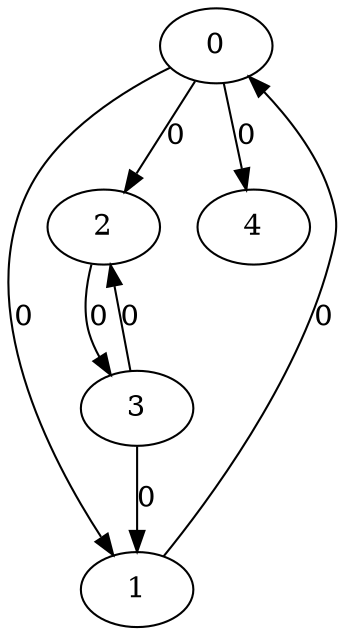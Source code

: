 // Source:258 Canonical: -1 0 0 -1 0 0 -1 -1 -1 -1 -1 -1 -1 0 -1 -1 0 0 -1 -1 -1 -1 -1 -1 -1
digraph HRA_from_258_graph_000 {
  0 -> 1 [label="0"];
  0 -> 2 [label="0"];
  1 -> 0 [label="0"];
  2 -> 3 [label="0"];
  3 -> 1 [label="0"];
  3 -> 2 [label="0"];
  0 -> 4 [label="0"];
}

// Source:258 Canonical: -1 0 0 -1 0 0 -1 -1 -1 -1 -1 -1 -1 0 -1 -1 0 0 -1 -1 0 -1 -1 -1 -1
digraph HRA_from_258_graph_001 {
  0 -> 1 [label="0"];
  0 -> 2 [label="0"];
  1 -> 0 [label="0"];
  2 -> 3 [label="0"];
  3 -> 1 [label="0"];
  3 -> 2 [label="0"];
  0 -> 4 [label="0"];
  4 -> 0 [label="0"];
}

// Source:258 Canonical: -1 0 0 -1 -1 0 -1 -1 -1 0 -1 -1 -1 0 -1 -1 0 0 -1 -1 -1 -1 -1 -1 -1
digraph HRA_from_258_graph_002 {
  0 -> 1 [label="0"];
  0 -> 2 [label="0"];
  1 -> 0 [label="0"];
  2 -> 3 [label="0"];
  3 -> 1 [label="0"];
  3 -> 2 [label="0"];
  1 -> 4 [label="0"];
}

// Source:258 Canonical: -1 0 0 -1 0 0 -1 -1 -1 0 -1 -1 -1 0 -1 -1 0 0 -1 -1 -1 -1 -1 -1 -1
digraph HRA_from_258_graph_003 {
  0 -> 1 [label="0"];
  0 -> 2 [label="0"];
  1 -> 0 [label="0"];
  2 -> 3 [label="0"];
  3 -> 1 [label="0"];
  3 -> 2 [label="0"];
  0 -> 4 [label="0"];
  1 -> 4 [label="0"];
}

// Source:258 Canonical: -1 0 0 -1 -1 0 -1 -1 -1 0 -1 -1 -1 0 -1 -1 0 0 -1 -1 0 -1 -1 -1 -1
digraph HRA_from_258_graph_004 {
  0 -> 1 [label="0"];
  0 -> 2 [label="0"];
  1 -> 0 [label="0"];
  2 -> 3 [label="0"];
  3 -> 1 [label="0"];
  3 -> 2 [label="0"];
  4 -> 0 [label="0"];
  1 -> 4 [label="0"];
}

// Source:258 Canonical: -1 0 0 -1 0 0 -1 -1 -1 0 -1 -1 -1 0 -1 -1 0 0 -1 -1 0 -1 -1 -1 -1
digraph HRA_from_258_graph_005 {
  0 -> 1 [label="0"];
  0 -> 2 [label="0"];
  1 -> 0 [label="0"];
  2 -> 3 [label="0"];
  3 -> 1 [label="0"];
  3 -> 2 [label="0"];
  0 -> 4 [label="0"];
  4 -> 0 [label="0"];
  1 -> 4 [label="0"];
}

// Source:258 Canonical: -1 0 0 -1 0 0 -1 -1 -1 -1 -1 -1 -1 0 -1 -1 0 0 -1 -1 -1 0 -1 -1 -1
digraph HRA_from_258_graph_006 {
  0 -> 1 [label="0"];
  0 -> 2 [label="0"];
  1 -> 0 [label="0"];
  2 -> 3 [label="0"];
  3 -> 1 [label="0"];
  3 -> 2 [label="0"];
  0 -> 4 [label="0"];
  4 -> 1 [label="0"];
}

// Source:258 Canonical: -1 0 0 -1 0 0 -1 -1 -1 -1 -1 -1 -1 0 -1 -1 0 0 -1 -1 0 0 -1 -1 -1
digraph HRA_from_258_graph_007 {
  0 -> 1 [label="0"];
  0 -> 2 [label="0"];
  1 -> 0 [label="0"];
  2 -> 3 [label="0"];
  3 -> 1 [label="0"];
  3 -> 2 [label="0"];
  0 -> 4 [label="0"];
  4 -> 0 [label="0"];
  4 -> 1 [label="0"];
}

// Source:258 Canonical: -1 0 0 -1 -1 0 -1 -1 -1 0 -1 -1 -1 0 -1 -1 0 0 -1 -1 -1 0 -1 -1 -1
digraph HRA_from_258_graph_008 {
  0 -> 1 [label="0"];
  0 -> 2 [label="0"];
  1 -> 0 [label="0"];
  2 -> 3 [label="0"];
  3 -> 1 [label="0"];
  3 -> 2 [label="0"];
  1 -> 4 [label="0"];
  4 -> 1 [label="0"];
}

// Source:258 Canonical: -1 0 0 -1 0 0 -1 -1 -1 0 -1 -1 -1 0 -1 -1 0 0 -1 -1 -1 0 -1 -1 -1
digraph HRA_from_258_graph_009 {
  0 -> 1 [label="0"];
  0 -> 2 [label="0"];
  1 -> 0 [label="0"];
  2 -> 3 [label="0"];
  3 -> 1 [label="0"];
  3 -> 2 [label="0"];
  0 -> 4 [label="0"];
  1 -> 4 [label="0"];
  4 -> 1 [label="0"];
}

// Source:258 Canonical: -1 0 0 -1 -1 0 -1 -1 -1 0 -1 -1 -1 0 -1 -1 0 0 -1 -1 0 0 -1 -1 -1
digraph HRA_from_258_graph_010 {
  0 -> 1 [label="0"];
  0 -> 2 [label="0"];
  1 -> 0 [label="0"];
  2 -> 3 [label="0"];
  3 -> 1 [label="0"];
  3 -> 2 [label="0"];
  4 -> 0 [label="0"];
  1 -> 4 [label="0"];
  4 -> 1 [label="0"];
}

// Source:258 Canonical: -1 0 0 -1 0 0 -1 -1 -1 0 -1 -1 -1 0 -1 -1 0 0 -1 -1 0 0 -1 -1 -1
digraph HRA_from_258_graph_011 {
  0 -> 1 [label="0"];
  0 -> 2 [label="0"];
  1 -> 0 [label="0"];
  2 -> 3 [label="0"];
  3 -> 1 [label="0"];
  3 -> 2 [label="0"];
  0 -> 4 [label="0"];
  4 -> 0 [label="0"];
  1 -> 4 [label="0"];
  4 -> 1 [label="0"];
}

// Source:258 Canonical: -1 0 0 -1 -1 0 -1 -1 -1 -1 -1 -1 -1 0 0 -1 0 0 -1 -1 -1 -1 -1 -1 -1
digraph HRA_from_258_graph_012 {
  0 -> 1 [label="0"];
  0 -> 2 [label="0"];
  1 -> 0 [label="0"];
  2 -> 3 [label="0"];
  3 -> 1 [label="0"];
  3 -> 2 [label="0"];
  2 -> 4 [label="0"];
}

// Source:258 Canonical: -1 0 0 -1 0 0 -1 -1 -1 -1 -1 -1 -1 0 0 -1 0 0 -1 -1 -1 -1 -1 -1 -1
digraph HRA_from_258_graph_013 {
  0 -> 1 [label="0"];
  0 -> 2 [label="0"];
  1 -> 0 [label="0"];
  2 -> 3 [label="0"];
  3 -> 1 [label="0"];
  3 -> 2 [label="0"];
  0 -> 4 [label="0"];
  2 -> 4 [label="0"];
}

// Source:258 Canonical: -1 0 0 -1 -1 0 -1 -1 -1 -1 -1 -1 -1 0 0 -1 0 0 -1 -1 0 -1 -1 -1 -1
digraph HRA_from_258_graph_014 {
  0 -> 1 [label="0"];
  0 -> 2 [label="0"];
  1 -> 0 [label="0"];
  2 -> 3 [label="0"];
  3 -> 1 [label="0"];
  3 -> 2 [label="0"];
  4 -> 0 [label="0"];
  2 -> 4 [label="0"];
}

// Source:258 Canonical: -1 0 0 -1 0 0 -1 -1 -1 -1 -1 -1 -1 0 0 -1 0 0 -1 -1 0 -1 -1 -1 -1
digraph HRA_from_258_graph_015 {
  0 -> 1 [label="0"];
  0 -> 2 [label="0"];
  1 -> 0 [label="0"];
  2 -> 3 [label="0"];
  3 -> 1 [label="0"];
  3 -> 2 [label="0"];
  0 -> 4 [label="0"];
  4 -> 0 [label="0"];
  2 -> 4 [label="0"];
}

// Source:258 Canonical: -1 0 0 -1 -1 0 -1 -1 -1 0 -1 -1 -1 0 0 -1 0 0 -1 -1 -1 -1 -1 -1 -1
digraph HRA_from_258_graph_016 {
  0 -> 1 [label="0"];
  0 -> 2 [label="0"];
  1 -> 0 [label="0"];
  2 -> 3 [label="0"];
  3 -> 1 [label="0"];
  3 -> 2 [label="0"];
  1 -> 4 [label="0"];
  2 -> 4 [label="0"];
}

// Source:258 Canonical: -1 0 0 -1 0 0 -1 -1 -1 0 -1 -1 -1 0 0 -1 0 0 -1 -1 -1 -1 -1 -1 -1
digraph HRA_from_258_graph_017 {
  0 -> 1 [label="0"];
  0 -> 2 [label="0"];
  1 -> 0 [label="0"];
  2 -> 3 [label="0"];
  3 -> 1 [label="0"];
  3 -> 2 [label="0"];
  0 -> 4 [label="0"];
  1 -> 4 [label="0"];
  2 -> 4 [label="0"];
}

// Source:258 Canonical: -1 0 0 -1 -1 0 -1 -1 -1 0 -1 -1 -1 0 0 -1 0 0 -1 -1 0 -1 -1 -1 -1
digraph HRA_from_258_graph_018 {
  0 -> 1 [label="0"];
  0 -> 2 [label="0"];
  1 -> 0 [label="0"];
  2 -> 3 [label="0"];
  3 -> 1 [label="0"];
  3 -> 2 [label="0"];
  4 -> 0 [label="0"];
  1 -> 4 [label="0"];
  2 -> 4 [label="0"];
}

// Source:258 Canonical: -1 0 0 -1 0 0 -1 -1 -1 0 -1 -1 -1 0 0 -1 0 0 -1 -1 0 -1 -1 -1 -1
digraph HRA_from_258_graph_019 {
  0 -> 1 [label="0"];
  0 -> 2 [label="0"];
  1 -> 0 [label="0"];
  2 -> 3 [label="0"];
  3 -> 1 [label="0"];
  3 -> 2 [label="0"];
  0 -> 4 [label="0"];
  4 -> 0 [label="0"];
  1 -> 4 [label="0"];
  2 -> 4 [label="0"];
}

// Source:258 Canonical: -1 0 0 -1 -1 0 -1 -1 -1 -1 -1 -1 -1 0 0 -1 0 0 -1 -1 -1 0 -1 -1 -1
digraph HRA_from_258_graph_020 {
  0 -> 1 [label="0"];
  0 -> 2 [label="0"];
  1 -> 0 [label="0"];
  2 -> 3 [label="0"];
  3 -> 1 [label="0"];
  3 -> 2 [label="0"];
  4 -> 1 [label="0"];
  2 -> 4 [label="0"];
}

// Source:258 Canonical: -1 0 0 -1 0 0 -1 -1 -1 -1 -1 -1 -1 0 0 -1 0 0 -1 -1 -1 0 -1 -1 -1
digraph HRA_from_258_graph_021 {
  0 -> 1 [label="0"];
  0 -> 2 [label="0"];
  1 -> 0 [label="0"];
  2 -> 3 [label="0"];
  3 -> 1 [label="0"];
  3 -> 2 [label="0"];
  0 -> 4 [label="0"];
  4 -> 1 [label="0"];
  2 -> 4 [label="0"];
}

// Source:258 Canonical: -1 0 0 -1 -1 0 -1 -1 -1 -1 -1 -1 -1 0 0 -1 0 0 -1 -1 0 0 -1 -1 -1
digraph HRA_from_258_graph_022 {
  0 -> 1 [label="0"];
  0 -> 2 [label="0"];
  1 -> 0 [label="0"];
  2 -> 3 [label="0"];
  3 -> 1 [label="0"];
  3 -> 2 [label="0"];
  4 -> 0 [label="0"];
  4 -> 1 [label="0"];
  2 -> 4 [label="0"];
}

// Source:258 Canonical: -1 0 0 -1 0 0 -1 -1 -1 -1 -1 -1 -1 0 0 -1 0 0 -1 -1 0 0 -1 -1 -1
digraph HRA_from_258_graph_023 {
  0 -> 1 [label="0"];
  0 -> 2 [label="0"];
  1 -> 0 [label="0"];
  2 -> 3 [label="0"];
  3 -> 1 [label="0"];
  3 -> 2 [label="0"];
  0 -> 4 [label="0"];
  4 -> 0 [label="0"];
  4 -> 1 [label="0"];
  2 -> 4 [label="0"];
}

// Source:258 Canonical: -1 0 0 -1 -1 0 -1 -1 -1 0 -1 -1 -1 0 0 -1 0 0 -1 -1 -1 0 -1 -1 -1
digraph HRA_from_258_graph_024 {
  0 -> 1 [label="0"];
  0 -> 2 [label="0"];
  1 -> 0 [label="0"];
  2 -> 3 [label="0"];
  3 -> 1 [label="0"];
  3 -> 2 [label="0"];
  1 -> 4 [label="0"];
  4 -> 1 [label="0"];
  2 -> 4 [label="0"];
}

// Source:258 Canonical: -1 0 0 -1 0 0 -1 -1 -1 0 -1 -1 -1 0 0 -1 0 0 -1 -1 -1 0 -1 -1 -1
digraph HRA_from_258_graph_025 {
  0 -> 1 [label="0"];
  0 -> 2 [label="0"];
  1 -> 0 [label="0"];
  2 -> 3 [label="0"];
  3 -> 1 [label="0"];
  3 -> 2 [label="0"];
  0 -> 4 [label="0"];
  1 -> 4 [label="0"];
  4 -> 1 [label="0"];
  2 -> 4 [label="0"];
}

// Source:258 Canonical: -1 0 0 -1 -1 0 -1 -1 -1 0 -1 -1 -1 0 0 -1 0 0 -1 -1 0 0 -1 -1 -1
digraph HRA_from_258_graph_026 {
  0 -> 1 [label="0"];
  0 -> 2 [label="0"];
  1 -> 0 [label="0"];
  2 -> 3 [label="0"];
  3 -> 1 [label="0"];
  3 -> 2 [label="0"];
  4 -> 0 [label="0"];
  1 -> 4 [label="0"];
  4 -> 1 [label="0"];
  2 -> 4 [label="0"];
}

// Source:258 Canonical: -1 0 0 -1 0 0 -1 -1 -1 0 -1 -1 -1 0 0 -1 0 0 -1 -1 0 0 -1 -1 -1
digraph HRA_from_258_graph_027 {
  0 -> 1 [label="0"];
  0 -> 2 [label="0"];
  1 -> 0 [label="0"];
  2 -> 3 [label="0"];
  3 -> 1 [label="0"];
  3 -> 2 [label="0"];
  0 -> 4 [label="0"];
  4 -> 0 [label="0"];
  1 -> 4 [label="0"];
  4 -> 1 [label="0"];
  2 -> 4 [label="0"];
}

// Source:258 Canonical: -1 0 0 -1 0 0 -1 -1 -1 -1 -1 -1 -1 0 -1 -1 0 0 -1 -1 -1 -1 0 -1 -1
digraph HRA_from_258_graph_028 {
  0 -> 1 [label="0"];
  0 -> 2 [label="0"];
  1 -> 0 [label="0"];
  2 -> 3 [label="0"];
  3 -> 1 [label="0"];
  3 -> 2 [label="0"];
  0 -> 4 [label="0"];
  4 -> 2 [label="0"];
}

// Source:258 Canonical: -1 0 0 -1 0 0 -1 -1 -1 -1 -1 -1 -1 0 -1 -1 0 0 -1 -1 0 -1 0 -1 -1
digraph HRA_from_258_graph_029 {
  0 -> 1 [label="0"];
  0 -> 2 [label="0"];
  1 -> 0 [label="0"];
  2 -> 3 [label="0"];
  3 -> 1 [label="0"];
  3 -> 2 [label="0"];
  0 -> 4 [label="0"];
  4 -> 0 [label="0"];
  4 -> 2 [label="0"];
}

// Source:258 Canonical: -1 0 0 -1 -1 0 -1 -1 -1 0 -1 -1 -1 0 -1 -1 0 0 -1 -1 -1 -1 0 -1 -1
digraph HRA_from_258_graph_030 {
  0 -> 1 [label="0"];
  0 -> 2 [label="0"];
  1 -> 0 [label="0"];
  2 -> 3 [label="0"];
  3 -> 1 [label="0"];
  3 -> 2 [label="0"];
  1 -> 4 [label="0"];
  4 -> 2 [label="0"];
}

// Source:258 Canonical: -1 0 0 -1 0 0 -1 -1 -1 0 -1 -1 -1 0 -1 -1 0 0 -1 -1 -1 -1 0 -1 -1
digraph HRA_from_258_graph_031 {
  0 -> 1 [label="0"];
  0 -> 2 [label="0"];
  1 -> 0 [label="0"];
  2 -> 3 [label="0"];
  3 -> 1 [label="0"];
  3 -> 2 [label="0"];
  0 -> 4 [label="0"];
  1 -> 4 [label="0"];
  4 -> 2 [label="0"];
}

// Source:258 Canonical: -1 0 0 -1 -1 0 -1 -1 -1 0 -1 -1 -1 0 -1 -1 0 0 -1 -1 0 -1 0 -1 -1
digraph HRA_from_258_graph_032 {
  0 -> 1 [label="0"];
  0 -> 2 [label="0"];
  1 -> 0 [label="0"];
  2 -> 3 [label="0"];
  3 -> 1 [label="0"];
  3 -> 2 [label="0"];
  4 -> 0 [label="0"];
  1 -> 4 [label="0"];
  4 -> 2 [label="0"];
}

// Source:258 Canonical: -1 0 0 -1 0 0 -1 -1 -1 0 -1 -1 -1 0 -1 -1 0 0 -1 -1 0 -1 0 -1 -1
digraph HRA_from_258_graph_033 {
  0 -> 1 [label="0"];
  0 -> 2 [label="0"];
  1 -> 0 [label="0"];
  2 -> 3 [label="0"];
  3 -> 1 [label="0"];
  3 -> 2 [label="0"];
  0 -> 4 [label="0"];
  4 -> 0 [label="0"];
  1 -> 4 [label="0"];
  4 -> 2 [label="0"];
}

// Source:258 Canonical: -1 0 0 -1 0 0 -1 -1 -1 -1 -1 -1 -1 0 -1 -1 0 0 -1 -1 -1 0 0 -1 -1
digraph HRA_from_258_graph_034 {
  0 -> 1 [label="0"];
  0 -> 2 [label="0"];
  1 -> 0 [label="0"];
  2 -> 3 [label="0"];
  3 -> 1 [label="0"];
  3 -> 2 [label="0"];
  0 -> 4 [label="0"];
  4 -> 1 [label="0"];
  4 -> 2 [label="0"];
}

// Source:258 Canonical: -1 0 0 -1 0 0 -1 -1 -1 -1 -1 -1 -1 0 -1 -1 0 0 -1 -1 0 0 0 -1 -1
digraph HRA_from_258_graph_035 {
  0 -> 1 [label="0"];
  0 -> 2 [label="0"];
  1 -> 0 [label="0"];
  2 -> 3 [label="0"];
  3 -> 1 [label="0"];
  3 -> 2 [label="0"];
  0 -> 4 [label="0"];
  4 -> 0 [label="0"];
  4 -> 1 [label="0"];
  4 -> 2 [label="0"];
}

// Source:258 Canonical: -1 0 0 -1 -1 0 -1 -1 -1 0 -1 -1 -1 0 -1 -1 0 0 -1 -1 -1 0 0 -1 -1
digraph HRA_from_258_graph_036 {
  0 -> 1 [label="0"];
  0 -> 2 [label="0"];
  1 -> 0 [label="0"];
  2 -> 3 [label="0"];
  3 -> 1 [label="0"];
  3 -> 2 [label="0"];
  1 -> 4 [label="0"];
  4 -> 1 [label="0"];
  4 -> 2 [label="0"];
}

// Source:258 Canonical: -1 0 0 -1 0 0 -1 -1 -1 0 -1 -1 -1 0 -1 -1 0 0 -1 -1 -1 0 0 -1 -1
digraph HRA_from_258_graph_037 {
  0 -> 1 [label="0"];
  0 -> 2 [label="0"];
  1 -> 0 [label="0"];
  2 -> 3 [label="0"];
  3 -> 1 [label="0"];
  3 -> 2 [label="0"];
  0 -> 4 [label="0"];
  1 -> 4 [label="0"];
  4 -> 1 [label="0"];
  4 -> 2 [label="0"];
}

// Source:258 Canonical: -1 0 0 -1 -1 0 -1 -1 -1 0 -1 -1 -1 0 -1 -1 0 0 -1 -1 0 0 0 -1 -1
digraph HRA_from_258_graph_038 {
  0 -> 1 [label="0"];
  0 -> 2 [label="0"];
  1 -> 0 [label="0"];
  2 -> 3 [label="0"];
  3 -> 1 [label="0"];
  3 -> 2 [label="0"];
  4 -> 0 [label="0"];
  1 -> 4 [label="0"];
  4 -> 1 [label="0"];
  4 -> 2 [label="0"];
}

// Source:258 Canonical: -1 0 0 -1 0 0 -1 -1 -1 0 -1 -1 -1 0 -1 -1 0 0 -1 -1 0 0 0 -1 -1
digraph HRA_from_258_graph_039 {
  0 -> 1 [label="0"];
  0 -> 2 [label="0"];
  1 -> 0 [label="0"];
  2 -> 3 [label="0"];
  3 -> 1 [label="0"];
  3 -> 2 [label="0"];
  0 -> 4 [label="0"];
  4 -> 0 [label="0"];
  1 -> 4 [label="0"];
  4 -> 1 [label="0"];
  4 -> 2 [label="0"];
}

// Source:258 Canonical: -1 0 0 -1 -1 0 -1 -1 -1 -1 -1 -1 -1 0 0 -1 0 0 -1 -1 -1 -1 0 -1 -1
digraph HRA_from_258_graph_040 {
  0 -> 1 [label="0"];
  0 -> 2 [label="0"];
  1 -> 0 [label="0"];
  2 -> 3 [label="0"];
  3 -> 1 [label="0"];
  3 -> 2 [label="0"];
  2 -> 4 [label="0"];
  4 -> 2 [label="0"];
}

// Source:258 Canonical: -1 0 0 -1 0 0 -1 -1 -1 -1 -1 -1 -1 0 0 -1 0 0 -1 -1 -1 -1 0 -1 -1
digraph HRA_from_258_graph_041 {
  0 -> 1 [label="0"];
  0 -> 2 [label="0"];
  1 -> 0 [label="0"];
  2 -> 3 [label="0"];
  3 -> 1 [label="0"];
  3 -> 2 [label="0"];
  0 -> 4 [label="0"];
  2 -> 4 [label="0"];
  4 -> 2 [label="0"];
}

// Source:258 Canonical: -1 0 0 -1 -1 0 -1 -1 -1 -1 -1 -1 -1 0 0 -1 0 0 -1 -1 0 -1 0 -1 -1
digraph HRA_from_258_graph_042 {
  0 -> 1 [label="0"];
  0 -> 2 [label="0"];
  1 -> 0 [label="0"];
  2 -> 3 [label="0"];
  3 -> 1 [label="0"];
  3 -> 2 [label="0"];
  4 -> 0 [label="0"];
  2 -> 4 [label="0"];
  4 -> 2 [label="0"];
}

// Source:258 Canonical: -1 0 0 -1 0 0 -1 -1 -1 -1 -1 -1 -1 0 0 -1 0 0 -1 -1 0 -1 0 -1 -1
digraph HRA_from_258_graph_043 {
  0 -> 1 [label="0"];
  0 -> 2 [label="0"];
  1 -> 0 [label="0"];
  2 -> 3 [label="0"];
  3 -> 1 [label="0"];
  3 -> 2 [label="0"];
  0 -> 4 [label="0"];
  4 -> 0 [label="0"];
  2 -> 4 [label="0"];
  4 -> 2 [label="0"];
}

// Source:258 Canonical: -1 0 0 -1 -1 0 -1 -1 -1 0 -1 -1 -1 0 0 -1 0 0 -1 -1 -1 -1 0 -1 -1
digraph HRA_from_258_graph_044 {
  0 -> 1 [label="0"];
  0 -> 2 [label="0"];
  1 -> 0 [label="0"];
  2 -> 3 [label="0"];
  3 -> 1 [label="0"];
  3 -> 2 [label="0"];
  1 -> 4 [label="0"];
  2 -> 4 [label="0"];
  4 -> 2 [label="0"];
}

// Source:258 Canonical: -1 0 0 -1 0 0 -1 -1 -1 0 -1 -1 -1 0 0 -1 0 0 -1 -1 -1 -1 0 -1 -1
digraph HRA_from_258_graph_045 {
  0 -> 1 [label="0"];
  0 -> 2 [label="0"];
  1 -> 0 [label="0"];
  2 -> 3 [label="0"];
  3 -> 1 [label="0"];
  3 -> 2 [label="0"];
  0 -> 4 [label="0"];
  1 -> 4 [label="0"];
  2 -> 4 [label="0"];
  4 -> 2 [label="0"];
}

// Source:258 Canonical: -1 0 0 -1 -1 0 -1 -1 -1 0 -1 -1 -1 0 0 -1 0 0 -1 -1 0 -1 0 -1 -1
digraph HRA_from_258_graph_046 {
  0 -> 1 [label="0"];
  0 -> 2 [label="0"];
  1 -> 0 [label="0"];
  2 -> 3 [label="0"];
  3 -> 1 [label="0"];
  3 -> 2 [label="0"];
  4 -> 0 [label="0"];
  1 -> 4 [label="0"];
  2 -> 4 [label="0"];
  4 -> 2 [label="0"];
}

// Source:258 Canonical: -1 0 0 -1 0 0 -1 -1 -1 0 -1 -1 -1 0 0 -1 0 0 -1 -1 0 -1 0 -1 -1
digraph HRA_from_258_graph_047 {
  0 -> 1 [label="0"];
  0 -> 2 [label="0"];
  1 -> 0 [label="0"];
  2 -> 3 [label="0"];
  3 -> 1 [label="0"];
  3 -> 2 [label="0"];
  0 -> 4 [label="0"];
  4 -> 0 [label="0"];
  1 -> 4 [label="0"];
  2 -> 4 [label="0"];
  4 -> 2 [label="0"];
}

// Source:258 Canonical: -1 0 0 -1 -1 0 -1 -1 -1 -1 -1 -1 -1 0 0 -1 0 0 -1 -1 -1 0 0 -1 -1
digraph HRA_from_258_graph_048 {
  0 -> 1 [label="0"];
  0 -> 2 [label="0"];
  1 -> 0 [label="0"];
  2 -> 3 [label="0"];
  3 -> 1 [label="0"];
  3 -> 2 [label="0"];
  4 -> 1 [label="0"];
  2 -> 4 [label="0"];
  4 -> 2 [label="0"];
}

// Source:258 Canonical: -1 0 0 -1 0 0 -1 -1 -1 -1 -1 -1 -1 0 0 -1 0 0 -1 -1 -1 0 0 -1 -1
digraph HRA_from_258_graph_049 {
  0 -> 1 [label="0"];
  0 -> 2 [label="0"];
  1 -> 0 [label="0"];
  2 -> 3 [label="0"];
  3 -> 1 [label="0"];
  3 -> 2 [label="0"];
  0 -> 4 [label="0"];
  4 -> 1 [label="0"];
  2 -> 4 [label="0"];
  4 -> 2 [label="0"];
}

// Source:258 Canonical: -1 0 0 -1 -1 0 -1 -1 -1 -1 -1 -1 -1 0 0 -1 0 0 -1 -1 0 0 0 -1 -1
digraph HRA_from_258_graph_050 {
  0 -> 1 [label="0"];
  0 -> 2 [label="0"];
  1 -> 0 [label="0"];
  2 -> 3 [label="0"];
  3 -> 1 [label="0"];
  3 -> 2 [label="0"];
  4 -> 0 [label="0"];
  4 -> 1 [label="0"];
  2 -> 4 [label="0"];
  4 -> 2 [label="0"];
}

// Source:258 Canonical: -1 0 0 -1 0 0 -1 -1 -1 -1 -1 -1 -1 0 0 -1 0 0 -1 -1 0 0 0 -1 -1
digraph HRA_from_258_graph_051 {
  0 -> 1 [label="0"];
  0 -> 2 [label="0"];
  1 -> 0 [label="0"];
  2 -> 3 [label="0"];
  3 -> 1 [label="0"];
  3 -> 2 [label="0"];
  0 -> 4 [label="0"];
  4 -> 0 [label="0"];
  4 -> 1 [label="0"];
  2 -> 4 [label="0"];
  4 -> 2 [label="0"];
}

// Source:258 Canonical: -1 0 0 -1 -1 0 -1 -1 -1 0 -1 -1 -1 0 0 -1 0 0 -1 -1 -1 0 0 -1 -1
digraph HRA_from_258_graph_052 {
  0 -> 1 [label="0"];
  0 -> 2 [label="0"];
  1 -> 0 [label="0"];
  2 -> 3 [label="0"];
  3 -> 1 [label="0"];
  3 -> 2 [label="0"];
  1 -> 4 [label="0"];
  4 -> 1 [label="0"];
  2 -> 4 [label="0"];
  4 -> 2 [label="0"];
}

// Source:258 Canonical: -1 0 0 -1 0 0 -1 -1 -1 0 -1 -1 -1 0 0 -1 0 0 -1 -1 -1 0 0 -1 -1
digraph HRA_from_258_graph_053 {
  0 -> 1 [label="0"];
  0 -> 2 [label="0"];
  1 -> 0 [label="0"];
  2 -> 3 [label="0"];
  3 -> 1 [label="0"];
  3 -> 2 [label="0"];
  0 -> 4 [label="0"];
  1 -> 4 [label="0"];
  4 -> 1 [label="0"];
  2 -> 4 [label="0"];
  4 -> 2 [label="0"];
}

// Source:258 Canonical: -1 0 0 -1 -1 0 -1 -1 -1 0 -1 -1 -1 0 0 -1 0 0 -1 -1 0 0 0 -1 -1
digraph HRA_from_258_graph_054 {
  0 -> 1 [label="0"];
  0 -> 2 [label="0"];
  1 -> 0 [label="0"];
  2 -> 3 [label="0"];
  3 -> 1 [label="0"];
  3 -> 2 [label="0"];
  4 -> 0 [label="0"];
  1 -> 4 [label="0"];
  4 -> 1 [label="0"];
  2 -> 4 [label="0"];
  4 -> 2 [label="0"];
}

// Source:258 Canonical: -1 0 0 -1 0 0 -1 -1 -1 0 -1 -1 -1 0 0 -1 0 0 -1 -1 0 0 0 -1 -1
digraph HRA_from_258_graph_055 {
  0 -> 1 [label="0"];
  0 -> 2 [label="0"];
  1 -> 0 [label="0"];
  2 -> 3 [label="0"];
  3 -> 1 [label="0"];
  3 -> 2 [label="0"];
  0 -> 4 [label="0"];
  4 -> 0 [label="0"];
  1 -> 4 [label="0"];
  4 -> 1 [label="0"];
  2 -> 4 [label="0"];
  4 -> 2 [label="0"];
}

// Source:258 Canonical: -1 0 0 -1 -1 0 -1 -1 -1 -1 -1 -1 -1 0 -1 -1 0 0 -1 0 -1 -1 -1 -1 -1
digraph HRA_from_258_graph_056 {
  0 -> 1 [label="0"];
  0 -> 2 [label="0"];
  1 -> 0 [label="0"];
  2 -> 3 [label="0"];
  3 -> 1 [label="0"];
  3 -> 2 [label="0"];
  3 -> 4 [label="0"];
}

// Source:258 Canonical: -1 0 0 -1 0 0 -1 -1 -1 -1 -1 -1 -1 0 -1 -1 0 0 -1 0 -1 -1 -1 -1 -1
digraph HRA_from_258_graph_057 {
  0 -> 1 [label="0"];
  0 -> 2 [label="0"];
  1 -> 0 [label="0"];
  2 -> 3 [label="0"];
  3 -> 1 [label="0"];
  3 -> 2 [label="0"];
  0 -> 4 [label="0"];
  3 -> 4 [label="0"];
}

// Source:258 Canonical: -1 0 0 -1 -1 0 -1 -1 -1 -1 -1 -1 -1 0 -1 -1 0 0 -1 0 0 -1 -1 -1 -1
digraph HRA_from_258_graph_058 {
  0 -> 1 [label="0"];
  0 -> 2 [label="0"];
  1 -> 0 [label="0"];
  2 -> 3 [label="0"];
  3 -> 1 [label="0"];
  3 -> 2 [label="0"];
  4 -> 0 [label="0"];
  3 -> 4 [label="0"];
}

// Source:258 Canonical: -1 0 0 -1 0 0 -1 -1 -1 -1 -1 -1 -1 0 -1 -1 0 0 -1 0 0 -1 -1 -1 -1
digraph HRA_from_258_graph_059 {
  0 -> 1 [label="0"];
  0 -> 2 [label="0"];
  1 -> 0 [label="0"];
  2 -> 3 [label="0"];
  3 -> 1 [label="0"];
  3 -> 2 [label="0"];
  0 -> 4 [label="0"];
  4 -> 0 [label="0"];
  3 -> 4 [label="0"];
}

// Source:258 Canonical: -1 0 0 -1 -1 0 -1 -1 -1 0 -1 -1 -1 0 -1 -1 0 0 -1 0 -1 -1 -1 -1 -1
digraph HRA_from_258_graph_060 {
  0 -> 1 [label="0"];
  0 -> 2 [label="0"];
  1 -> 0 [label="0"];
  2 -> 3 [label="0"];
  3 -> 1 [label="0"];
  3 -> 2 [label="0"];
  1 -> 4 [label="0"];
  3 -> 4 [label="0"];
}

// Source:258 Canonical: -1 0 0 -1 0 0 -1 -1 -1 0 -1 -1 -1 0 -1 -1 0 0 -1 0 -1 -1 -1 -1 -1
digraph HRA_from_258_graph_061 {
  0 -> 1 [label="0"];
  0 -> 2 [label="0"];
  1 -> 0 [label="0"];
  2 -> 3 [label="0"];
  3 -> 1 [label="0"];
  3 -> 2 [label="0"];
  0 -> 4 [label="0"];
  1 -> 4 [label="0"];
  3 -> 4 [label="0"];
}

// Source:258 Canonical: -1 0 0 -1 -1 0 -1 -1 -1 0 -1 -1 -1 0 -1 -1 0 0 -1 0 0 -1 -1 -1 -1
digraph HRA_from_258_graph_062 {
  0 -> 1 [label="0"];
  0 -> 2 [label="0"];
  1 -> 0 [label="0"];
  2 -> 3 [label="0"];
  3 -> 1 [label="0"];
  3 -> 2 [label="0"];
  4 -> 0 [label="0"];
  1 -> 4 [label="0"];
  3 -> 4 [label="0"];
}

// Source:258 Canonical: -1 0 0 -1 0 0 -1 -1 -1 0 -1 -1 -1 0 -1 -1 0 0 -1 0 0 -1 -1 -1 -1
digraph HRA_from_258_graph_063 {
  0 -> 1 [label="0"];
  0 -> 2 [label="0"];
  1 -> 0 [label="0"];
  2 -> 3 [label="0"];
  3 -> 1 [label="0"];
  3 -> 2 [label="0"];
  0 -> 4 [label="0"];
  4 -> 0 [label="0"];
  1 -> 4 [label="0"];
  3 -> 4 [label="0"];
}

// Source:258 Canonical: -1 0 0 -1 -1 0 -1 -1 -1 -1 -1 -1 -1 0 -1 -1 0 0 -1 0 -1 0 -1 -1 -1
digraph HRA_from_258_graph_064 {
  0 -> 1 [label="0"];
  0 -> 2 [label="0"];
  1 -> 0 [label="0"];
  2 -> 3 [label="0"];
  3 -> 1 [label="0"];
  3 -> 2 [label="0"];
  4 -> 1 [label="0"];
  3 -> 4 [label="0"];
}

// Source:258 Canonical: -1 0 0 -1 0 0 -1 -1 -1 -1 -1 -1 -1 0 -1 -1 0 0 -1 0 -1 0 -1 -1 -1
digraph HRA_from_258_graph_065 {
  0 -> 1 [label="0"];
  0 -> 2 [label="0"];
  1 -> 0 [label="0"];
  2 -> 3 [label="0"];
  3 -> 1 [label="0"];
  3 -> 2 [label="0"];
  0 -> 4 [label="0"];
  4 -> 1 [label="0"];
  3 -> 4 [label="0"];
}

// Source:258 Canonical: -1 0 0 -1 -1 0 -1 -1 -1 -1 -1 -1 -1 0 -1 -1 0 0 -1 0 0 0 -1 -1 -1
digraph HRA_from_258_graph_066 {
  0 -> 1 [label="0"];
  0 -> 2 [label="0"];
  1 -> 0 [label="0"];
  2 -> 3 [label="0"];
  3 -> 1 [label="0"];
  3 -> 2 [label="0"];
  4 -> 0 [label="0"];
  4 -> 1 [label="0"];
  3 -> 4 [label="0"];
}

// Source:258 Canonical: -1 0 0 -1 0 0 -1 -1 -1 -1 -1 -1 -1 0 -1 -1 0 0 -1 0 0 0 -1 -1 -1
digraph HRA_from_258_graph_067 {
  0 -> 1 [label="0"];
  0 -> 2 [label="0"];
  1 -> 0 [label="0"];
  2 -> 3 [label="0"];
  3 -> 1 [label="0"];
  3 -> 2 [label="0"];
  0 -> 4 [label="0"];
  4 -> 0 [label="0"];
  4 -> 1 [label="0"];
  3 -> 4 [label="0"];
}

// Source:258 Canonical: -1 0 0 -1 -1 0 -1 -1 -1 0 -1 -1 -1 0 -1 -1 0 0 -1 0 -1 0 -1 -1 -1
digraph HRA_from_258_graph_068 {
  0 -> 1 [label="0"];
  0 -> 2 [label="0"];
  1 -> 0 [label="0"];
  2 -> 3 [label="0"];
  3 -> 1 [label="0"];
  3 -> 2 [label="0"];
  1 -> 4 [label="0"];
  4 -> 1 [label="0"];
  3 -> 4 [label="0"];
}

// Source:258 Canonical: -1 0 0 -1 0 0 -1 -1 -1 0 -1 -1 -1 0 -1 -1 0 0 -1 0 -1 0 -1 -1 -1
digraph HRA_from_258_graph_069 {
  0 -> 1 [label="0"];
  0 -> 2 [label="0"];
  1 -> 0 [label="0"];
  2 -> 3 [label="0"];
  3 -> 1 [label="0"];
  3 -> 2 [label="0"];
  0 -> 4 [label="0"];
  1 -> 4 [label="0"];
  4 -> 1 [label="0"];
  3 -> 4 [label="0"];
}

// Source:258 Canonical: -1 0 0 -1 -1 0 -1 -1 -1 0 -1 -1 -1 0 -1 -1 0 0 -1 0 0 0 -1 -1 -1
digraph HRA_from_258_graph_070 {
  0 -> 1 [label="0"];
  0 -> 2 [label="0"];
  1 -> 0 [label="0"];
  2 -> 3 [label="0"];
  3 -> 1 [label="0"];
  3 -> 2 [label="0"];
  4 -> 0 [label="0"];
  1 -> 4 [label="0"];
  4 -> 1 [label="0"];
  3 -> 4 [label="0"];
}

// Source:258 Canonical: -1 0 0 -1 0 0 -1 -1 -1 0 -1 -1 -1 0 -1 -1 0 0 -1 0 0 0 -1 -1 -1
digraph HRA_from_258_graph_071 {
  0 -> 1 [label="0"];
  0 -> 2 [label="0"];
  1 -> 0 [label="0"];
  2 -> 3 [label="0"];
  3 -> 1 [label="0"];
  3 -> 2 [label="0"];
  0 -> 4 [label="0"];
  4 -> 0 [label="0"];
  1 -> 4 [label="0"];
  4 -> 1 [label="0"];
  3 -> 4 [label="0"];
}

// Source:258 Canonical: -1 0 0 -1 -1 0 -1 -1 -1 -1 -1 -1 -1 0 0 -1 0 0 -1 0 -1 -1 -1 -1 -1
digraph HRA_from_258_graph_072 {
  0 -> 1 [label="0"];
  0 -> 2 [label="0"];
  1 -> 0 [label="0"];
  2 -> 3 [label="0"];
  3 -> 1 [label="0"];
  3 -> 2 [label="0"];
  2 -> 4 [label="0"];
  3 -> 4 [label="0"];
}

// Source:258 Canonical: -1 0 0 -1 0 0 -1 -1 -1 -1 -1 -1 -1 0 0 -1 0 0 -1 0 -1 -1 -1 -1 -1
digraph HRA_from_258_graph_073 {
  0 -> 1 [label="0"];
  0 -> 2 [label="0"];
  1 -> 0 [label="0"];
  2 -> 3 [label="0"];
  3 -> 1 [label="0"];
  3 -> 2 [label="0"];
  0 -> 4 [label="0"];
  2 -> 4 [label="0"];
  3 -> 4 [label="0"];
}

// Source:258 Canonical: -1 0 0 -1 -1 0 -1 -1 -1 -1 -1 -1 -1 0 0 -1 0 0 -1 0 0 -1 -1 -1 -1
digraph HRA_from_258_graph_074 {
  0 -> 1 [label="0"];
  0 -> 2 [label="0"];
  1 -> 0 [label="0"];
  2 -> 3 [label="0"];
  3 -> 1 [label="0"];
  3 -> 2 [label="0"];
  4 -> 0 [label="0"];
  2 -> 4 [label="0"];
  3 -> 4 [label="0"];
}

// Source:258 Canonical: -1 0 0 -1 0 0 -1 -1 -1 -1 -1 -1 -1 0 0 -1 0 0 -1 0 0 -1 -1 -1 -1
digraph HRA_from_258_graph_075 {
  0 -> 1 [label="0"];
  0 -> 2 [label="0"];
  1 -> 0 [label="0"];
  2 -> 3 [label="0"];
  3 -> 1 [label="0"];
  3 -> 2 [label="0"];
  0 -> 4 [label="0"];
  4 -> 0 [label="0"];
  2 -> 4 [label="0"];
  3 -> 4 [label="0"];
}

// Source:258 Canonical: -1 0 0 -1 -1 0 -1 -1 -1 0 -1 -1 -1 0 0 -1 0 0 -1 0 -1 -1 -1 -1 -1
digraph HRA_from_258_graph_076 {
  0 -> 1 [label="0"];
  0 -> 2 [label="0"];
  1 -> 0 [label="0"];
  2 -> 3 [label="0"];
  3 -> 1 [label="0"];
  3 -> 2 [label="0"];
  1 -> 4 [label="0"];
  2 -> 4 [label="0"];
  3 -> 4 [label="0"];
}

// Source:258 Canonical: -1 0 0 -1 0 0 -1 -1 -1 0 -1 -1 -1 0 0 -1 0 0 -1 0 -1 -1 -1 -1 -1
digraph HRA_from_258_graph_077 {
  0 -> 1 [label="0"];
  0 -> 2 [label="0"];
  1 -> 0 [label="0"];
  2 -> 3 [label="0"];
  3 -> 1 [label="0"];
  3 -> 2 [label="0"];
  0 -> 4 [label="0"];
  1 -> 4 [label="0"];
  2 -> 4 [label="0"];
  3 -> 4 [label="0"];
}

// Source:258 Canonical: -1 0 0 -1 -1 0 -1 -1 -1 0 -1 -1 -1 0 0 -1 0 0 -1 0 0 -1 -1 -1 -1
digraph HRA_from_258_graph_078 {
  0 -> 1 [label="0"];
  0 -> 2 [label="0"];
  1 -> 0 [label="0"];
  2 -> 3 [label="0"];
  3 -> 1 [label="0"];
  3 -> 2 [label="0"];
  4 -> 0 [label="0"];
  1 -> 4 [label="0"];
  2 -> 4 [label="0"];
  3 -> 4 [label="0"];
}

// Source:258 Canonical: -1 0 0 -1 0 0 -1 -1 -1 0 -1 -1 -1 0 0 -1 0 0 -1 0 0 -1 -1 -1 -1
digraph HRA_from_258_graph_079 {
  0 -> 1 [label="0"];
  0 -> 2 [label="0"];
  1 -> 0 [label="0"];
  2 -> 3 [label="0"];
  3 -> 1 [label="0"];
  3 -> 2 [label="0"];
  0 -> 4 [label="0"];
  4 -> 0 [label="0"];
  1 -> 4 [label="0"];
  2 -> 4 [label="0"];
  3 -> 4 [label="0"];
}

// Source:258 Canonical: -1 0 0 -1 -1 0 -1 -1 -1 -1 -1 -1 -1 0 0 -1 0 0 -1 0 -1 0 -1 -1 -1
digraph HRA_from_258_graph_080 {
  0 -> 1 [label="0"];
  0 -> 2 [label="0"];
  1 -> 0 [label="0"];
  2 -> 3 [label="0"];
  3 -> 1 [label="0"];
  3 -> 2 [label="0"];
  4 -> 1 [label="0"];
  2 -> 4 [label="0"];
  3 -> 4 [label="0"];
}

// Source:258 Canonical: -1 0 0 -1 0 0 -1 -1 -1 -1 -1 -1 -1 0 0 -1 0 0 -1 0 -1 0 -1 -1 -1
digraph HRA_from_258_graph_081 {
  0 -> 1 [label="0"];
  0 -> 2 [label="0"];
  1 -> 0 [label="0"];
  2 -> 3 [label="0"];
  3 -> 1 [label="0"];
  3 -> 2 [label="0"];
  0 -> 4 [label="0"];
  4 -> 1 [label="0"];
  2 -> 4 [label="0"];
  3 -> 4 [label="0"];
}

// Source:258 Canonical: -1 0 0 -1 -1 0 -1 -1 -1 -1 -1 -1 -1 0 0 -1 0 0 -1 0 0 0 -1 -1 -1
digraph HRA_from_258_graph_082 {
  0 -> 1 [label="0"];
  0 -> 2 [label="0"];
  1 -> 0 [label="0"];
  2 -> 3 [label="0"];
  3 -> 1 [label="0"];
  3 -> 2 [label="0"];
  4 -> 0 [label="0"];
  4 -> 1 [label="0"];
  2 -> 4 [label="0"];
  3 -> 4 [label="0"];
}

// Source:258 Canonical: -1 0 0 -1 0 0 -1 -1 -1 -1 -1 -1 -1 0 0 -1 0 0 -1 0 0 0 -1 -1 -1
digraph HRA_from_258_graph_083 {
  0 -> 1 [label="0"];
  0 -> 2 [label="0"];
  1 -> 0 [label="0"];
  2 -> 3 [label="0"];
  3 -> 1 [label="0"];
  3 -> 2 [label="0"];
  0 -> 4 [label="0"];
  4 -> 0 [label="0"];
  4 -> 1 [label="0"];
  2 -> 4 [label="0"];
  3 -> 4 [label="0"];
}

// Source:258 Canonical: -1 0 0 -1 -1 0 -1 -1 -1 0 -1 -1 -1 0 0 -1 0 0 -1 0 -1 0 -1 -1 -1
digraph HRA_from_258_graph_084 {
  0 -> 1 [label="0"];
  0 -> 2 [label="0"];
  1 -> 0 [label="0"];
  2 -> 3 [label="0"];
  3 -> 1 [label="0"];
  3 -> 2 [label="0"];
  1 -> 4 [label="0"];
  4 -> 1 [label="0"];
  2 -> 4 [label="0"];
  3 -> 4 [label="0"];
}

// Source:258 Canonical: -1 0 0 -1 0 0 -1 -1 -1 0 -1 -1 -1 0 0 -1 0 0 -1 0 -1 0 -1 -1 -1
digraph HRA_from_258_graph_085 {
  0 -> 1 [label="0"];
  0 -> 2 [label="0"];
  1 -> 0 [label="0"];
  2 -> 3 [label="0"];
  3 -> 1 [label="0"];
  3 -> 2 [label="0"];
  0 -> 4 [label="0"];
  1 -> 4 [label="0"];
  4 -> 1 [label="0"];
  2 -> 4 [label="0"];
  3 -> 4 [label="0"];
}

// Source:258 Canonical: -1 0 0 -1 -1 0 -1 -1 -1 0 -1 -1 -1 0 0 -1 0 0 -1 0 0 0 -1 -1 -1
digraph HRA_from_258_graph_086 {
  0 -> 1 [label="0"];
  0 -> 2 [label="0"];
  1 -> 0 [label="0"];
  2 -> 3 [label="0"];
  3 -> 1 [label="0"];
  3 -> 2 [label="0"];
  4 -> 0 [label="0"];
  1 -> 4 [label="0"];
  4 -> 1 [label="0"];
  2 -> 4 [label="0"];
  3 -> 4 [label="0"];
}

// Source:258 Canonical: -1 0 0 -1 0 0 -1 -1 -1 0 -1 -1 -1 0 0 -1 0 0 -1 0 0 0 -1 -1 -1
digraph HRA_from_258_graph_087 {
  0 -> 1 [label="0"];
  0 -> 2 [label="0"];
  1 -> 0 [label="0"];
  2 -> 3 [label="0"];
  3 -> 1 [label="0"];
  3 -> 2 [label="0"];
  0 -> 4 [label="0"];
  4 -> 0 [label="0"];
  1 -> 4 [label="0"];
  4 -> 1 [label="0"];
  2 -> 4 [label="0"];
  3 -> 4 [label="0"];
}

// Source:258 Canonical: -1 0 0 -1 -1 0 -1 -1 -1 -1 -1 -1 -1 0 -1 -1 0 0 -1 0 -1 -1 0 -1 -1
digraph HRA_from_258_graph_088 {
  0 -> 1 [label="0"];
  0 -> 2 [label="0"];
  1 -> 0 [label="0"];
  2 -> 3 [label="0"];
  3 -> 1 [label="0"];
  3 -> 2 [label="0"];
  4 -> 2 [label="0"];
  3 -> 4 [label="0"];
}

// Source:258 Canonical: -1 0 0 -1 0 0 -1 -1 -1 -1 -1 -1 -1 0 -1 -1 0 0 -1 0 -1 -1 0 -1 -1
digraph HRA_from_258_graph_089 {
  0 -> 1 [label="0"];
  0 -> 2 [label="0"];
  1 -> 0 [label="0"];
  2 -> 3 [label="0"];
  3 -> 1 [label="0"];
  3 -> 2 [label="0"];
  0 -> 4 [label="0"];
  4 -> 2 [label="0"];
  3 -> 4 [label="0"];
}

// Source:258 Canonical: -1 0 0 -1 -1 0 -1 -1 -1 -1 -1 -1 -1 0 -1 -1 0 0 -1 0 0 -1 0 -1 -1
digraph HRA_from_258_graph_090 {
  0 -> 1 [label="0"];
  0 -> 2 [label="0"];
  1 -> 0 [label="0"];
  2 -> 3 [label="0"];
  3 -> 1 [label="0"];
  3 -> 2 [label="0"];
  4 -> 0 [label="0"];
  4 -> 2 [label="0"];
  3 -> 4 [label="0"];
}

// Source:258 Canonical: -1 0 0 -1 0 0 -1 -1 -1 -1 -1 -1 -1 0 -1 -1 0 0 -1 0 0 -1 0 -1 -1
digraph HRA_from_258_graph_091 {
  0 -> 1 [label="0"];
  0 -> 2 [label="0"];
  1 -> 0 [label="0"];
  2 -> 3 [label="0"];
  3 -> 1 [label="0"];
  3 -> 2 [label="0"];
  0 -> 4 [label="0"];
  4 -> 0 [label="0"];
  4 -> 2 [label="0"];
  3 -> 4 [label="0"];
}

// Source:258 Canonical: -1 0 0 -1 -1 0 -1 -1 -1 0 -1 -1 -1 0 -1 -1 0 0 -1 0 -1 -1 0 -1 -1
digraph HRA_from_258_graph_092 {
  0 -> 1 [label="0"];
  0 -> 2 [label="0"];
  1 -> 0 [label="0"];
  2 -> 3 [label="0"];
  3 -> 1 [label="0"];
  3 -> 2 [label="0"];
  1 -> 4 [label="0"];
  4 -> 2 [label="0"];
  3 -> 4 [label="0"];
}

// Source:258 Canonical: -1 0 0 -1 0 0 -1 -1 -1 0 -1 -1 -1 0 -1 -1 0 0 -1 0 -1 -1 0 -1 -1
digraph HRA_from_258_graph_093 {
  0 -> 1 [label="0"];
  0 -> 2 [label="0"];
  1 -> 0 [label="0"];
  2 -> 3 [label="0"];
  3 -> 1 [label="0"];
  3 -> 2 [label="0"];
  0 -> 4 [label="0"];
  1 -> 4 [label="0"];
  4 -> 2 [label="0"];
  3 -> 4 [label="0"];
}

// Source:258 Canonical: -1 0 0 -1 -1 0 -1 -1 -1 0 -1 -1 -1 0 -1 -1 0 0 -1 0 0 -1 0 -1 -1
digraph HRA_from_258_graph_094 {
  0 -> 1 [label="0"];
  0 -> 2 [label="0"];
  1 -> 0 [label="0"];
  2 -> 3 [label="0"];
  3 -> 1 [label="0"];
  3 -> 2 [label="0"];
  4 -> 0 [label="0"];
  1 -> 4 [label="0"];
  4 -> 2 [label="0"];
  3 -> 4 [label="0"];
}

// Source:258 Canonical: -1 0 0 -1 0 0 -1 -1 -1 0 -1 -1 -1 0 -1 -1 0 0 -1 0 0 -1 0 -1 -1
digraph HRA_from_258_graph_095 {
  0 -> 1 [label="0"];
  0 -> 2 [label="0"];
  1 -> 0 [label="0"];
  2 -> 3 [label="0"];
  3 -> 1 [label="0"];
  3 -> 2 [label="0"];
  0 -> 4 [label="0"];
  4 -> 0 [label="0"];
  1 -> 4 [label="0"];
  4 -> 2 [label="0"];
  3 -> 4 [label="0"];
}

// Source:258 Canonical: -1 0 0 -1 -1 0 -1 -1 -1 -1 -1 -1 -1 0 -1 -1 0 0 -1 0 -1 0 0 -1 -1
digraph HRA_from_258_graph_096 {
  0 -> 1 [label="0"];
  0 -> 2 [label="0"];
  1 -> 0 [label="0"];
  2 -> 3 [label="0"];
  3 -> 1 [label="0"];
  3 -> 2 [label="0"];
  4 -> 1 [label="0"];
  4 -> 2 [label="0"];
  3 -> 4 [label="0"];
}

// Source:258 Canonical: -1 0 0 -1 0 0 -1 -1 -1 -1 -1 -1 -1 0 -1 -1 0 0 -1 0 -1 0 0 -1 -1
digraph HRA_from_258_graph_097 {
  0 -> 1 [label="0"];
  0 -> 2 [label="0"];
  1 -> 0 [label="0"];
  2 -> 3 [label="0"];
  3 -> 1 [label="0"];
  3 -> 2 [label="0"];
  0 -> 4 [label="0"];
  4 -> 1 [label="0"];
  4 -> 2 [label="0"];
  3 -> 4 [label="0"];
}

// Source:258 Canonical: -1 0 0 -1 -1 0 -1 -1 -1 -1 -1 -1 -1 0 -1 -1 0 0 -1 0 0 0 0 -1 -1
digraph HRA_from_258_graph_098 {
  0 -> 1 [label="0"];
  0 -> 2 [label="0"];
  1 -> 0 [label="0"];
  2 -> 3 [label="0"];
  3 -> 1 [label="0"];
  3 -> 2 [label="0"];
  4 -> 0 [label="0"];
  4 -> 1 [label="0"];
  4 -> 2 [label="0"];
  3 -> 4 [label="0"];
}

// Source:258 Canonical: -1 0 0 -1 0 0 -1 -1 -1 -1 -1 -1 -1 0 -1 -1 0 0 -1 0 0 0 0 -1 -1
digraph HRA_from_258_graph_099 {
  0 -> 1 [label="0"];
  0 -> 2 [label="0"];
  1 -> 0 [label="0"];
  2 -> 3 [label="0"];
  3 -> 1 [label="0"];
  3 -> 2 [label="0"];
  0 -> 4 [label="0"];
  4 -> 0 [label="0"];
  4 -> 1 [label="0"];
  4 -> 2 [label="0"];
  3 -> 4 [label="0"];
}

// Source:258 Canonical: -1 0 0 -1 -1 0 -1 -1 -1 0 -1 -1 -1 0 -1 -1 0 0 -1 0 -1 0 0 -1 -1
digraph HRA_from_258_graph_100 {
  0 -> 1 [label="0"];
  0 -> 2 [label="0"];
  1 -> 0 [label="0"];
  2 -> 3 [label="0"];
  3 -> 1 [label="0"];
  3 -> 2 [label="0"];
  1 -> 4 [label="0"];
  4 -> 1 [label="0"];
  4 -> 2 [label="0"];
  3 -> 4 [label="0"];
}

// Source:258 Canonical: -1 0 0 -1 0 0 -1 -1 -1 0 -1 -1 -1 0 -1 -1 0 0 -1 0 -1 0 0 -1 -1
digraph HRA_from_258_graph_101 {
  0 -> 1 [label="0"];
  0 -> 2 [label="0"];
  1 -> 0 [label="0"];
  2 -> 3 [label="0"];
  3 -> 1 [label="0"];
  3 -> 2 [label="0"];
  0 -> 4 [label="0"];
  1 -> 4 [label="0"];
  4 -> 1 [label="0"];
  4 -> 2 [label="0"];
  3 -> 4 [label="0"];
}

// Source:258 Canonical: -1 0 0 -1 -1 0 -1 -1 -1 0 -1 -1 -1 0 -1 -1 0 0 -1 0 0 0 0 -1 -1
digraph HRA_from_258_graph_102 {
  0 -> 1 [label="0"];
  0 -> 2 [label="0"];
  1 -> 0 [label="0"];
  2 -> 3 [label="0"];
  3 -> 1 [label="0"];
  3 -> 2 [label="0"];
  4 -> 0 [label="0"];
  1 -> 4 [label="0"];
  4 -> 1 [label="0"];
  4 -> 2 [label="0"];
  3 -> 4 [label="0"];
}

// Source:258 Canonical: -1 0 0 -1 0 0 -1 -1 -1 0 -1 -1 -1 0 -1 -1 0 0 -1 0 0 0 0 -1 -1
digraph HRA_from_258_graph_103 {
  0 -> 1 [label="0"];
  0 -> 2 [label="0"];
  1 -> 0 [label="0"];
  2 -> 3 [label="0"];
  3 -> 1 [label="0"];
  3 -> 2 [label="0"];
  0 -> 4 [label="0"];
  4 -> 0 [label="0"];
  1 -> 4 [label="0"];
  4 -> 1 [label="0"];
  4 -> 2 [label="0"];
  3 -> 4 [label="0"];
}

// Source:258 Canonical: -1 0 0 -1 -1 0 -1 -1 -1 -1 -1 -1 -1 0 0 -1 0 0 -1 0 -1 -1 0 -1 -1
digraph HRA_from_258_graph_104 {
  0 -> 1 [label="0"];
  0 -> 2 [label="0"];
  1 -> 0 [label="0"];
  2 -> 3 [label="0"];
  3 -> 1 [label="0"];
  3 -> 2 [label="0"];
  2 -> 4 [label="0"];
  4 -> 2 [label="0"];
  3 -> 4 [label="0"];
}

// Source:258 Canonical: -1 0 0 -1 0 0 -1 -1 -1 -1 -1 -1 -1 0 0 -1 0 0 -1 0 -1 -1 0 -1 -1
digraph HRA_from_258_graph_105 {
  0 -> 1 [label="0"];
  0 -> 2 [label="0"];
  1 -> 0 [label="0"];
  2 -> 3 [label="0"];
  3 -> 1 [label="0"];
  3 -> 2 [label="0"];
  0 -> 4 [label="0"];
  2 -> 4 [label="0"];
  4 -> 2 [label="0"];
  3 -> 4 [label="0"];
}

// Source:258 Canonical: -1 0 0 -1 -1 0 -1 -1 -1 -1 -1 -1 -1 0 0 -1 0 0 -1 0 0 -1 0 -1 -1
digraph HRA_from_258_graph_106 {
  0 -> 1 [label="0"];
  0 -> 2 [label="0"];
  1 -> 0 [label="0"];
  2 -> 3 [label="0"];
  3 -> 1 [label="0"];
  3 -> 2 [label="0"];
  4 -> 0 [label="0"];
  2 -> 4 [label="0"];
  4 -> 2 [label="0"];
  3 -> 4 [label="0"];
}

// Source:258 Canonical: -1 0 0 -1 0 0 -1 -1 -1 -1 -1 -1 -1 0 0 -1 0 0 -1 0 0 -1 0 -1 -1
digraph HRA_from_258_graph_107 {
  0 -> 1 [label="0"];
  0 -> 2 [label="0"];
  1 -> 0 [label="0"];
  2 -> 3 [label="0"];
  3 -> 1 [label="0"];
  3 -> 2 [label="0"];
  0 -> 4 [label="0"];
  4 -> 0 [label="0"];
  2 -> 4 [label="0"];
  4 -> 2 [label="0"];
  3 -> 4 [label="0"];
}

// Source:258 Canonical: -1 0 0 -1 -1 0 -1 -1 -1 0 -1 -1 -1 0 0 -1 0 0 -1 0 -1 -1 0 -1 -1
digraph HRA_from_258_graph_108 {
  0 -> 1 [label="0"];
  0 -> 2 [label="0"];
  1 -> 0 [label="0"];
  2 -> 3 [label="0"];
  3 -> 1 [label="0"];
  3 -> 2 [label="0"];
  1 -> 4 [label="0"];
  2 -> 4 [label="0"];
  4 -> 2 [label="0"];
  3 -> 4 [label="0"];
}

// Source:258 Canonical: -1 0 0 -1 0 0 -1 -1 -1 0 -1 -1 -1 0 0 -1 0 0 -1 0 -1 -1 0 -1 -1
digraph HRA_from_258_graph_109 {
  0 -> 1 [label="0"];
  0 -> 2 [label="0"];
  1 -> 0 [label="0"];
  2 -> 3 [label="0"];
  3 -> 1 [label="0"];
  3 -> 2 [label="0"];
  0 -> 4 [label="0"];
  1 -> 4 [label="0"];
  2 -> 4 [label="0"];
  4 -> 2 [label="0"];
  3 -> 4 [label="0"];
}

// Source:258 Canonical: -1 0 0 -1 -1 0 -1 -1 -1 0 -1 -1 -1 0 0 -1 0 0 -1 0 0 -1 0 -1 -1
digraph HRA_from_258_graph_110 {
  0 -> 1 [label="0"];
  0 -> 2 [label="0"];
  1 -> 0 [label="0"];
  2 -> 3 [label="0"];
  3 -> 1 [label="0"];
  3 -> 2 [label="0"];
  4 -> 0 [label="0"];
  1 -> 4 [label="0"];
  2 -> 4 [label="0"];
  4 -> 2 [label="0"];
  3 -> 4 [label="0"];
}

// Source:258 Canonical: -1 0 0 -1 0 0 -1 -1 -1 0 -1 -1 -1 0 0 -1 0 0 -1 0 0 -1 0 -1 -1
digraph HRA_from_258_graph_111 {
  0 -> 1 [label="0"];
  0 -> 2 [label="0"];
  1 -> 0 [label="0"];
  2 -> 3 [label="0"];
  3 -> 1 [label="0"];
  3 -> 2 [label="0"];
  0 -> 4 [label="0"];
  4 -> 0 [label="0"];
  1 -> 4 [label="0"];
  2 -> 4 [label="0"];
  4 -> 2 [label="0"];
  3 -> 4 [label="0"];
}

// Source:258 Canonical: -1 0 0 -1 -1 0 -1 -1 -1 -1 -1 -1 -1 0 0 -1 0 0 -1 0 -1 0 0 -1 -1
digraph HRA_from_258_graph_112 {
  0 -> 1 [label="0"];
  0 -> 2 [label="0"];
  1 -> 0 [label="0"];
  2 -> 3 [label="0"];
  3 -> 1 [label="0"];
  3 -> 2 [label="0"];
  4 -> 1 [label="0"];
  2 -> 4 [label="0"];
  4 -> 2 [label="0"];
  3 -> 4 [label="0"];
}

// Source:258 Canonical: -1 0 0 -1 0 0 -1 -1 -1 -1 -1 -1 -1 0 0 -1 0 0 -1 0 -1 0 0 -1 -1
digraph HRA_from_258_graph_113 {
  0 -> 1 [label="0"];
  0 -> 2 [label="0"];
  1 -> 0 [label="0"];
  2 -> 3 [label="0"];
  3 -> 1 [label="0"];
  3 -> 2 [label="0"];
  0 -> 4 [label="0"];
  4 -> 1 [label="0"];
  2 -> 4 [label="0"];
  4 -> 2 [label="0"];
  3 -> 4 [label="0"];
}

// Source:258 Canonical: -1 0 0 -1 -1 0 -1 -1 -1 -1 -1 -1 -1 0 0 -1 0 0 -1 0 0 0 0 -1 -1
digraph HRA_from_258_graph_114 {
  0 -> 1 [label="0"];
  0 -> 2 [label="0"];
  1 -> 0 [label="0"];
  2 -> 3 [label="0"];
  3 -> 1 [label="0"];
  3 -> 2 [label="0"];
  4 -> 0 [label="0"];
  4 -> 1 [label="0"];
  2 -> 4 [label="0"];
  4 -> 2 [label="0"];
  3 -> 4 [label="0"];
}

// Source:258 Canonical: -1 0 0 -1 0 0 -1 -1 -1 -1 -1 -1 -1 0 0 -1 0 0 -1 0 0 0 0 -1 -1
digraph HRA_from_258_graph_115 {
  0 -> 1 [label="0"];
  0 -> 2 [label="0"];
  1 -> 0 [label="0"];
  2 -> 3 [label="0"];
  3 -> 1 [label="0"];
  3 -> 2 [label="0"];
  0 -> 4 [label="0"];
  4 -> 0 [label="0"];
  4 -> 1 [label="0"];
  2 -> 4 [label="0"];
  4 -> 2 [label="0"];
  3 -> 4 [label="0"];
}

// Source:258 Canonical: -1 0 0 -1 -1 0 -1 -1 -1 0 -1 -1 -1 0 0 -1 0 0 -1 0 -1 0 0 -1 -1
digraph HRA_from_258_graph_116 {
  0 -> 1 [label="0"];
  0 -> 2 [label="0"];
  1 -> 0 [label="0"];
  2 -> 3 [label="0"];
  3 -> 1 [label="0"];
  3 -> 2 [label="0"];
  1 -> 4 [label="0"];
  4 -> 1 [label="0"];
  2 -> 4 [label="0"];
  4 -> 2 [label="0"];
  3 -> 4 [label="0"];
}

// Source:258 Canonical: -1 0 0 -1 0 0 -1 -1 -1 0 -1 -1 -1 0 0 -1 0 0 -1 0 -1 0 0 -1 -1
digraph HRA_from_258_graph_117 {
  0 -> 1 [label="0"];
  0 -> 2 [label="0"];
  1 -> 0 [label="0"];
  2 -> 3 [label="0"];
  3 -> 1 [label="0"];
  3 -> 2 [label="0"];
  0 -> 4 [label="0"];
  1 -> 4 [label="0"];
  4 -> 1 [label="0"];
  2 -> 4 [label="0"];
  4 -> 2 [label="0"];
  3 -> 4 [label="0"];
}

// Source:258 Canonical: -1 0 0 -1 -1 0 -1 -1 -1 0 -1 -1 -1 0 0 -1 0 0 -1 0 0 0 0 -1 -1
digraph HRA_from_258_graph_118 {
  0 -> 1 [label="0"];
  0 -> 2 [label="0"];
  1 -> 0 [label="0"];
  2 -> 3 [label="0"];
  3 -> 1 [label="0"];
  3 -> 2 [label="0"];
  4 -> 0 [label="0"];
  1 -> 4 [label="0"];
  4 -> 1 [label="0"];
  2 -> 4 [label="0"];
  4 -> 2 [label="0"];
  3 -> 4 [label="0"];
}

// Source:258 Canonical: -1 0 0 -1 0 0 -1 -1 -1 0 -1 -1 -1 0 0 -1 0 0 -1 0 0 0 0 -1 -1
digraph HRA_from_258_graph_119 {
  0 -> 1 [label="0"];
  0 -> 2 [label="0"];
  1 -> 0 [label="0"];
  2 -> 3 [label="0"];
  3 -> 1 [label="0"];
  3 -> 2 [label="0"];
  0 -> 4 [label="0"];
  4 -> 0 [label="0"];
  1 -> 4 [label="0"];
  4 -> 1 [label="0"];
  2 -> 4 [label="0"];
  4 -> 2 [label="0"];
  3 -> 4 [label="0"];
}

// Source:258 Canonical: -1 0 0 -1 0 0 -1 -1 -1 -1 -1 -1 -1 0 -1 -1 0 0 -1 -1 -1 -1 -1 0 -1
digraph HRA_from_258_graph_120 {
  0 -> 1 [label="0"];
  0 -> 2 [label="0"];
  1 -> 0 [label="0"];
  2 -> 3 [label="0"];
  3 -> 1 [label="0"];
  3 -> 2 [label="0"];
  0 -> 4 [label="0"];
  4 -> 3 [label="0"];
}

// Source:258 Canonical: -1 0 0 -1 0 0 -1 -1 -1 -1 -1 -1 -1 0 -1 -1 0 0 -1 -1 0 -1 -1 0 -1
digraph HRA_from_258_graph_121 {
  0 -> 1 [label="0"];
  0 -> 2 [label="0"];
  1 -> 0 [label="0"];
  2 -> 3 [label="0"];
  3 -> 1 [label="0"];
  3 -> 2 [label="0"];
  0 -> 4 [label="0"];
  4 -> 0 [label="0"];
  4 -> 3 [label="0"];
}

// Source:258 Canonical: -1 0 0 -1 -1 0 -1 -1 -1 0 -1 -1 -1 0 -1 -1 0 0 -1 -1 -1 -1 -1 0 -1
digraph HRA_from_258_graph_122 {
  0 -> 1 [label="0"];
  0 -> 2 [label="0"];
  1 -> 0 [label="0"];
  2 -> 3 [label="0"];
  3 -> 1 [label="0"];
  3 -> 2 [label="0"];
  1 -> 4 [label="0"];
  4 -> 3 [label="0"];
}

// Source:258 Canonical: -1 0 0 -1 0 0 -1 -1 -1 0 -1 -1 -1 0 -1 -1 0 0 -1 -1 -1 -1 -1 0 -1
digraph HRA_from_258_graph_123 {
  0 -> 1 [label="0"];
  0 -> 2 [label="0"];
  1 -> 0 [label="0"];
  2 -> 3 [label="0"];
  3 -> 1 [label="0"];
  3 -> 2 [label="0"];
  0 -> 4 [label="0"];
  1 -> 4 [label="0"];
  4 -> 3 [label="0"];
}

// Source:258 Canonical: -1 0 0 -1 -1 0 -1 -1 -1 0 -1 -1 -1 0 -1 -1 0 0 -1 -1 0 -1 -1 0 -1
digraph HRA_from_258_graph_124 {
  0 -> 1 [label="0"];
  0 -> 2 [label="0"];
  1 -> 0 [label="0"];
  2 -> 3 [label="0"];
  3 -> 1 [label="0"];
  3 -> 2 [label="0"];
  4 -> 0 [label="0"];
  1 -> 4 [label="0"];
  4 -> 3 [label="0"];
}

// Source:258 Canonical: -1 0 0 -1 0 0 -1 -1 -1 0 -1 -1 -1 0 -1 -1 0 0 -1 -1 0 -1 -1 0 -1
digraph HRA_from_258_graph_125 {
  0 -> 1 [label="0"];
  0 -> 2 [label="0"];
  1 -> 0 [label="0"];
  2 -> 3 [label="0"];
  3 -> 1 [label="0"];
  3 -> 2 [label="0"];
  0 -> 4 [label="0"];
  4 -> 0 [label="0"];
  1 -> 4 [label="0"];
  4 -> 3 [label="0"];
}

// Source:258 Canonical: -1 0 0 -1 0 0 -1 -1 -1 -1 -1 -1 -1 0 -1 -1 0 0 -1 -1 -1 0 -1 0 -1
digraph HRA_from_258_graph_126 {
  0 -> 1 [label="0"];
  0 -> 2 [label="0"];
  1 -> 0 [label="0"];
  2 -> 3 [label="0"];
  3 -> 1 [label="0"];
  3 -> 2 [label="0"];
  0 -> 4 [label="0"];
  4 -> 1 [label="0"];
  4 -> 3 [label="0"];
}

// Source:258 Canonical: -1 0 0 -1 0 0 -1 -1 -1 -1 -1 -1 -1 0 -1 -1 0 0 -1 -1 0 0 -1 0 -1
digraph HRA_from_258_graph_127 {
  0 -> 1 [label="0"];
  0 -> 2 [label="0"];
  1 -> 0 [label="0"];
  2 -> 3 [label="0"];
  3 -> 1 [label="0"];
  3 -> 2 [label="0"];
  0 -> 4 [label="0"];
  4 -> 0 [label="0"];
  4 -> 1 [label="0"];
  4 -> 3 [label="0"];
}

// Source:258 Canonical: -1 0 0 -1 -1 0 -1 -1 -1 0 -1 -1 -1 0 -1 -1 0 0 -1 -1 -1 0 -1 0 -1
digraph HRA_from_258_graph_128 {
  0 -> 1 [label="0"];
  0 -> 2 [label="0"];
  1 -> 0 [label="0"];
  2 -> 3 [label="0"];
  3 -> 1 [label="0"];
  3 -> 2 [label="0"];
  1 -> 4 [label="0"];
  4 -> 1 [label="0"];
  4 -> 3 [label="0"];
}

// Source:258 Canonical: -1 0 0 -1 0 0 -1 -1 -1 0 -1 -1 -1 0 -1 -1 0 0 -1 -1 -1 0 -1 0 -1
digraph HRA_from_258_graph_129 {
  0 -> 1 [label="0"];
  0 -> 2 [label="0"];
  1 -> 0 [label="0"];
  2 -> 3 [label="0"];
  3 -> 1 [label="0"];
  3 -> 2 [label="0"];
  0 -> 4 [label="0"];
  1 -> 4 [label="0"];
  4 -> 1 [label="0"];
  4 -> 3 [label="0"];
}

// Source:258 Canonical: -1 0 0 -1 -1 0 -1 -1 -1 0 -1 -1 -1 0 -1 -1 0 0 -1 -1 0 0 -1 0 -1
digraph HRA_from_258_graph_130 {
  0 -> 1 [label="0"];
  0 -> 2 [label="0"];
  1 -> 0 [label="0"];
  2 -> 3 [label="0"];
  3 -> 1 [label="0"];
  3 -> 2 [label="0"];
  4 -> 0 [label="0"];
  1 -> 4 [label="0"];
  4 -> 1 [label="0"];
  4 -> 3 [label="0"];
}

// Source:258 Canonical: -1 0 0 -1 0 0 -1 -1 -1 0 -1 -1 -1 0 -1 -1 0 0 -1 -1 0 0 -1 0 -1
digraph HRA_from_258_graph_131 {
  0 -> 1 [label="0"];
  0 -> 2 [label="0"];
  1 -> 0 [label="0"];
  2 -> 3 [label="0"];
  3 -> 1 [label="0"];
  3 -> 2 [label="0"];
  0 -> 4 [label="0"];
  4 -> 0 [label="0"];
  1 -> 4 [label="0"];
  4 -> 1 [label="0"];
  4 -> 3 [label="0"];
}

// Source:258 Canonical: -1 0 0 -1 -1 0 -1 -1 -1 -1 -1 -1 -1 0 0 -1 0 0 -1 -1 -1 -1 -1 0 -1
digraph HRA_from_258_graph_132 {
  0 -> 1 [label="0"];
  0 -> 2 [label="0"];
  1 -> 0 [label="0"];
  2 -> 3 [label="0"];
  3 -> 1 [label="0"];
  3 -> 2 [label="0"];
  2 -> 4 [label="0"];
  4 -> 3 [label="0"];
}

// Source:258 Canonical: -1 0 0 -1 0 0 -1 -1 -1 -1 -1 -1 -1 0 0 -1 0 0 -1 -1 -1 -1 -1 0 -1
digraph HRA_from_258_graph_133 {
  0 -> 1 [label="0"];
  0 -> 2 [label="0"];
  1 -> 0 [label="0"];
  2 -> 3 [label="0"];
  3 -> 1 [label="0"];
  3 -> 2 [label="0"];
  0 -> 4 [label="0"];
  2 -> 4 [label="0"];
  4 -> 3 [label="0"];
}

// Source:258 Canonical: -1 0 0 -1 -1 0 -1 -1 -1 -1 -1 -1 -1 0 0 -1 0 0 -1 -1 0 -1 -1 0 -1
digraph HRA_from_258_graph_134 {
  0 -> 1 [label="0"];
  0 -> 2 [label="0"];
  1 -> 0 [label="0"];
  2 -> 3 [label="0"];
  3 -> 1 [label="0"];
  3 -> 2 [label="0"];
  4 -> 0 [label="0"];
  2 -> 4 [label="0"];
  4 -> 3 [label="0"];
}

// Source:258 Canonical: -1 0 0 -1 0 0 -1 -1 -1 -1 -1 -1 -1 0 0 -1 0 0 -1 -1 0 -1 -1 0 -1
digraph HRA_from_258_graph_135 {
  0 -> 1 [label="0"];
  0 -> 2 [label="0"];
  1 -> 0 [label="0"];
  2 -> 3 [label="0"];
  3 -> 1 [label="0"];
  3 -> 2 [label="0"];
  0 -> 4 [label="0"];
  4 -> 0 [label="0"];
  2 -> 4 [label="0"];
  4 -> 3 [label="0"];
}

// Source:258 Canonical: -1 0 0 -1 -1 0 -1 -1 -1 0 -1 -1 -1 0 0 -1 0 0 -1 -1 -1 -1 -1 0 -1
digraph HRA_from_258_graph_136 {
  0 -> 1 [label="0"];
  0 -> 2 [label="0"];
  1 -> 0 [label="0"];
  2 -> 3 [label="0"];
  3 -> 1 [label="0"];
  3 -> 2 [label="0"];
  1 -> 4 [label="0"];
  2 -> 4 [label="0"];
  4 -> 3 [label="0"];
}

// Source:258 Canonical: -1 0 0 -1 0 0 -1 -1 -1 0 -1 -1 -1 0 0 -1 0 0 -1 -1 -1 -1 -1 0 -1
digraph HRA_from_258_graph_137 {
  0 -> 1 [label="0"];
  0 -> 2 [label="0"];
  1 -> 0 [label="0"];
  2 -> 3 [label="0"];
  3 -> 1 [label="0"];
  3 -> 2 [label="0"];
  0 -> 4 [label="0"];
  1 -> 4 [label="0"];
  2 -> 4 [label="0"];
  4 -> 3 [label="0"];
}

// Source:258 Canonical: -1 0 0 -1 -1 0 -1 -1 -1 0 -1 -1 -1 0 0 -1 0 0 -1 -1 0 -1 -1 0 -1
digraph HRA_from_258_graph_138 {
  0 -> 1 [label="0"];
  0 -> 2 [label="0"];
  1 -> 0 [label="0"];
  2 -> 3 [label="0"];
  3 -> 1 [label="0"];
  3 -> 2 [label="0"];
  4 -> 0 [label="0"];
  1 -> 4 [label="0"];
  2 -> 4 [label="0"];
  4 -> 3 [label="0"];
}

// Source:258 Canonical: -1 0 0 -1 0 0 -1 -1 -1 0 -1 -1 -1 0 0 -1 0 0 -1 -1 0 -1 -1 0 -1
digraph HRA_from_258_graph_139 {
  0 -> 1 [label="0"];
  0 -> 2 [label="0"];
  1 -> 0 [label="0"];
  2 -> 3 [label="0"];
  3 -> 1 [label="0"];
  3 -> 2 [label="0"];
  0 -> 4 [label="0"];
  4 -> 0 [label="0"];
  1 -> 4 [label="0"];
  2 -> 4 [label="0"];
  4 -> 3 [label="0"];
}

// Source:258 Canonical: -1 0 0 -1 -1 0 -1 -1 -1 -1 -1 -1 -1 0 0 -1 0 0 -1 -1 -1 0 -1 0 -1
digraph HRA_from_258_graph_140 {
  0 -> 1 [label="0"];
  0 -> 2 [label="0"];
  1 -> 0 [label="0"];
  2 -> 3 [label="0"];
  3 -> 1 [label="0"];
  3 -> 2 [label="0"];
  4 -> 1 [label="0"];
  2 -> 4 [label="0"];
  4 -> 3 [label="0"];
}

// Source:258 Canonical: -1 0 0 -1 0 0 -1 -1 -1 -1 -1 -1 -1 0 0 -1 0 0 -1 -1 -1 0 -1 0 -1
digraph HRA_from_258_graph_141 {
  0 -> 1 [label="0"];
  0 -> 2 [label="0"];
  1 -> 0 [label="0"];
  2 -> 3 [label="0"];
  3 -> 1 [label="0"];
  3 -> 2 [label="0"];
  0 -> 4 [label="0"];
  4 -> 1 [label="0"];
  2 -> 4 [label="0"];
  4 -> 3 [label="0"];
}

// Source:258 Canonical: -1 0 0 -1 -1 0 -1 -1 -1 -1 -1 -1 -1 0 0 -1 0 0 -1 -1 0 0 -1 0 -1
digraph HRA_from_258_graph_142 {
  0 -> 1 [label="0"];
  0 -> 2 [label="0"];
  1 -> 0 [label="0"];
  2 -> 3 [label="0"];
  3 -> 1 [label="0"];
  3 -> 2 [label="0"];
  4 -> 0 [label="0"];
  4 -> 1 [label="0"];
  2 -> 4 [label="0"];
  4 -> 3 [label="0"];
}

// Source:258 Canonical: -1 0 0 -1 0 0 -1 -1 -1 -1 -1 -1 -1 0 0 -1 0 0 -1 -1 0 0 -1 0 -1
digraph HRA_from_258_graph_143 {
  0 -> 1 [label="0"];
  0 -> 2 [label="0"];
  1 -> 0 [label="0"];
  2 -> 3 [label="0"];
  3 -> 1 [label="0"];
  3 -> 2 [label="0"];
  0 -> 4 [label="0"];
  4 -> 0 [label="0"];
  4 -> 1 [label="0"];
  2 -> 4 [label="0"];
  4 -> 3 [label="0"];
}

// Source:258 Canonical: -1 0 0 -1 -1 0 -1 -1 -1 0 -1 -1 -1 0 0 -1 0 0 -1 -1 -1 0 -1 0 -1
digraph HRA_from_258_graph_144 {
  0 -> 1 [label="0"];
  0 -> 2 [label="0"];
  1 -> 0 [label="0"];
  2 -> 3 [label="0"];
  3 -> 1 [label="0"];
  3 -> 2 [label="0"];
  1 -> 4 [label="0"];
  4 -> 1 [label="0"];
  2 -> 4 [label="0"];
  4 -> 3 [label="0"];
}

// Source:258 Canonical: -1 0 0 -1 0 0 -1 -1 -1 0 -1 -1 -1 0 0 -1 0 0 -1 -1 -1 0 -1 0 -1
digraph HRA_from_258_graph_145 {
  0 -> 1 [label="0"];
  0 -> 2 [label="0"];
  1 -> 0 [label="0"];
  2 -> 3 [label="0"];
  3 -> 1 [label="0"];
  3 -> 2 [label="0"];
  0 -> 4 [label="0"];
  1 -> 4 [label="0"];
  4 -> 1 [label="0"];
  2 -> 4 [label="0"];
  4 -> 3 [label="0"];
}

// Source:258 Canonical: -1 0 0 -1 -1 0 -1 -1 -1 0 -1 -1 -1 0 0 -1 0 0 -1 -1 0 0 -1 0 -1
digraph HRA_from_258_graph_146 {
  0 -> 1 [label="0"];
  0 -> 2 [label="0"];
  1 -> 0 [label="0"];
  2 -> 3 [label="0"];
  3 -> 1 [label="0"];
  3 -> 2 [label="0"];
  4 -> 0 [label="0"];
  1 -> 4 [label="0"];
  4 -> 1 [label="0"];
  2 -> 4 [label="0"];
  4 -> 3 [label="0"];
}

// Source:258 Canonical: -1 0 0 -1 0 0 -1 -1 -1 0 -1 -1 -1 0 0 -1 0 0 -1 -1 0 0 -1 0 -1
digraph HRA_from_258_graph_147 {
  0 -> 1 [label="0"];
  0 -> 2 [label="0"];
  1 -> 0 [label="0"];
  2 -> 3 [label="0"];
  3 -> 1 [label="0"];
  3 -> 2 [label="0"];
  0 -> 4 [label="0"];
  4 -> 0 [label="0"];
  1 -> 4 [label="0"];
  4 -> 1 [label="0"];
  2 -> 4 [label="0"];
  4 -> 3 [label="0"];
}

// Source:258 Canonical: -1 0 0 -1 0 0 -1 -1 -1 -1 -1 -1 -1 0 -1 -1 0 0 -1 -1 -1 -1 0 0 -1
digraph HRA_from_258_graph_148 {
  0 -> 1 [label="0"];
  0 -> 2 [label="0"];
  1 -> 0 [label="0"];
  2 -> 3 [label="0"];
  3 -> 1 [label="0"];
  3 -> 2 [label="0"];
  0 -> 4 [label="0"];
  4 -> 2 [label="0"];
  4 -> 3 [label="0"];
}

// Source:258 Canonical: -1 0 0 -1 0 0 -1 -1 -1 -1 -1 -1 -1 0 -1 -1 0 0 -1 -1 0 -1 0 0 -1
digraph HRA_from_258_graph_149 {
  0 -> 1 [label="0"];
  0 -> 2 [label="0"];
  1 -> 0 [label="0"];
  2 -> 3 [label="0"];
  3 -> 1 [label="0"];
  3 -> 2 [label="0"];
  0 -> 4 [label="0"];
  4 -> 0 [label="0"];
  4 -> 2 [label="0"];
  4 -> 3 [label="0"];
}

// Source:258 Canonical: -1 0 0 -1 -1 0 -1 -1 -1 0 -1 -1 -1 0 -1 -1 0 0 -1 -1 -1 -1 0 0 -1
digraph HRA_from_258_graph_150 {
  0 -> 1 [label="0"];
  0 -> 2 [label="0"];
  1 -> 0 [label="0"];
  2 -> 3 [label="0"];
  3 -> 1 [label="0"];
  3 -> 2 [label="0"];
  1 -> 4 [label="0"];
  4 -> 2 [label="0"];
  4 -> 3 [label="0"];
}

// Source:258 Canonical: -1 0 0 -1 0 0 -1 -1 -1 0 -1 -1 -1 0 -1 -1 0 0 -1 -1 -1 -1 0 0 -1
digraph HRA_from_258_graph_151 {
  0 -> 1 [label="0"];
  0 -> 2 [label="0"];
  1 -> 0 [label="0"];
  2 -> 3 [label="0"];
  3 -> 1 [label="0"];
  3 -> 2 [label="0"];
  0 -> 4 [label="0"];
  1 -> 4 [label="0"];
  4 -> 2 [label="0"];
  4 -> 3 [label="0"];
}

// Source:258 Canonical: -1 0 0 -1 -1 0 -1 -1 -1 0 -1 -1 -1 0 -1 -1 0 0 -1 -1 0 -1 0 0 -1
digraph HRA_from_258_graph_152 {
  0 -> 1 [label="0"];
  0 -> 2 [label="0"];
  1 -> 0 [label="0"];
  2 -> 3 [label="0"];
  3 -> 1 [label="0"];
  3 -> 2 [label="0"];
  4 -> 0 [label="0"];
  1 -> 4 [label="0"];
  4 -> 2 [label="0"];
  4 -> 3 [label="0"];
}

// Source:258 Canonical: -1 0 0 -1 0 0 -1 -1 -1 0 -1 -1 -1 0 -1 -1 0 0 -1 -1 0 -1 0 0 -1
digraph HRA_from_258_graph_153 {
  0 -> 1 [label="0"];
  0 -> 2 [label="0"];
  1 -> 0 [label="0"];
  2 -> 3 [label="0"];
  3 -> 1 [label="0"];
  3 -> 2 [label="0"];
  0 -> 4 [label="0"];
  4 -> 0 [label="0"];
  1 -> 4 [label="0"];
  4 -> 2 [label="0"];
  4 -> 3 [label="0"];
}

// Source:258 Canonical: -1 0 0 -1 0 0 -1 -1 -1 -1 -1 -1 -1 0 -1 -1 0 0 -1 -1 -1 0 0 0 -1
digraph HRA_from_258_graph_154 {
  0 -> 1 [label="0"];
  0 -> 2 [label="0"];
  1 -> 0 [label="0"];
  2 -> 3 [label="0"];
  3 -> 1 [label="0"];
  3 -> 2 [label="0"];
  0 -> 4 [label="0"];
  4 -> 1 [label="0"];
  4 -> 2 [label="0"];
  4 -> 3 [label="0"];
}

// Source:258 Canonical: -1 0 0 -1 0 0 -1 -1 -1 -1 -1 -1 -1 0 -1 -1 0 0 -1 -1 0 0 0 0 -1
digraph HRA_from_258_graph_155 {
  0 -> 1 [label="0"];
  0 -> 2 [label="0"];
  1 -> 0 [label="0"];
  2 -> 3 [label="0"];
  3 -> 1 [label="0"];
  3 -> 2 [label="0"];
  0 -> 4 [label="0"];
  4 -> 0 [label="0"];
  4 -> 1 [label="0"];
  4 -> 2 [label="0"];
  4 -> 3 [label="0"];
}

// Source:258 Canonical: -1 0 0 -1 -1 0 -1 -1 -1 0 -1 -1 -1 0 -1 -1 0 0 -1 -1 -1 0 0 0 -1
digraph HRA_from_258_graph_156 {
  0 -> 1 [label="0"];
  0 -> 2 [label="0"];
  1 -> 0 [label="0"];
  2 -> 3 [label="0"];
  3 -> 1 [label="0"];
  3 -> 2 [label="0"];
  1 -> 4 [label="0"];
  4 -> 1 [label="0"];
  4 -> 2 [label="0"];
  4 -> 3 [label="0"];
}

// Source:258 Canonical: -1 0 0 -1 0 0 -1 -1 -1 0 -1 -1 -1 0 -1 -1 0 0 -1 -1 -1 0 0 0 -1
digraph HRA_from_258_graph_157 {
  0 -> 1 [label="0"];
  0 -> 2 [label="0"];
  1 -> 0 [label="0"];
  2 -> 3 [label="0"];
  3 -> 1 [label="0"];
  3 -> 2 [label="0"];
  0 -> 4 [label="0"];
  1 -> 4 [label="0"];
  4 -> 1 [label="0"];
  4 -> 2 [label="0"];
  4 -> 3 [label="0"];
}

// Source:258 Canonical: -1 0 0 -1 -1 0 -1 -1 -1 0 -1 -1 -1 0 -1 -1 0 0 -1 -1 0 0 0 0 -1
digraph HRA_from_258_graph_158 {
  0 -> 1 [label="0"];
  0 -> 2 [label="0"];
  1 -> 0 [label="0"];
  2 -> 3 [label="0"];
  3 -> 1 [label="0"];
  3 -> 2 [label="0"];
  4 -> 0 [label="0"];
  1 -> 4 [label="0"];
  4 -> 1 [label="0"];
  4 -> 2 [label="0"];
  4 -> 3 [label="0"];
}

// Source:258 Canonical: -1 0 0 -1 0 0 -1 -1 -1 0 -1 -1 -1 0 -1 -1 0 0 -1 -1 0 0 0 0 -1
digraph HRA_from_258_graph_159 {
  0 -> 1 [label="0"];
  0 -> 2 [label="0"];
  1 -> 0 [label="0"];
  2 -> 3 [label="0"];
  3 -> 1 [label="0"];
  3 -> 2 [label="0"];
  0 -> 4 [label="0"];
  4 -> 0 [label="0"];
  1 -> 4 [label="0"];
  4 -> 1 [label="0"];
  4 -> 2 [label="0"];
  4 -> 3 [label="0"];
}

// Source:258 Canonical: -1 0 0 -1 -1 0 -1 -1 -1 -1 -1 -1 -1 0 0 -1 0 0 -1 -1 -1 -1 0 0 -1
digraph HRA_from_258_graph_160 {
  0 -> 1 [label="0"];
  0 -> 2 [label="0"];
  1 -> 0 [label="0"];
  2 -> 3 [label="0"];
  3 -> 1 [label="0"];
  3 -> 2 [label="0"];
  2 -> 4 [label="0"];
  4 -> 2 [label="0"];
  4 -> 3 [label="0"];
}

// Source:258 Canonical: -1 0 0 -1 0 0 -1 -1 -1 -1 -1 -1 -1 0 0 -1 0 0 -1 -1 -1 -1 0 0 -1
digraph HRA_from_258_graph_161 {
  0 -> 1 [label="0"];
  0 -> 2 [label="0"];
  1 -> 0 [label="0"];
  2 -> 3 [label="0"];
  3 -> 1 [label="0"];
  3 -> 2 [label="0"];
  0 -> 4 [label="0"];
  2 -> 4 [label="0"];
  4 -> 2 [label="0"];
  4 -> 3 [label="0"];
}

// Source:258 Canonical: -1 0 0 -1 -1 0 -1 -1 -1 -1 -1 -1 -1 0 0 -1 0 0 -1 -1 0 -1 0 0 -1
digraph HRA_from_258_graph_162 {
  0 -> 1 [label="0"];
  0 -> 2 [label="0"];
  1 -> 0 [label="0"];
  2 -> 3 [label="0"];
  3 -> 1 [label="0"];
  3 -> 2 [label="0"];
  4 -> 0 [label="0"];
  2 -> 4 [label="0"];
  4 -> 2 [label="0"];
  4 -> 3 [label="0"];
}

// Source:258 Canonical: -1 0 0 -1 0 0 -1 -1 -1 -1 -1 -1 -1 0 0 -1 0 0 -1 -1 0 -1 0 0 -1
digraph HRA_from_258_graph_163 {
  0 -> 1 [label="0"];
  0 -> 2 [label="0"];
  1 -> 0 [label="0"];
  2 -> 3 [label="0"];
  3 -> 1 [label="0"];
  3 -> 2 [label="0"];
  0 -> 4 [label="0"];
  4 -> 0 [label="0"];
  2 -> 4 [label="0"];
  4 -> 2 [label="0"];
  4 -> 3 [label="0"];
}

// Source:258 Canonical: -1 0 0 -1 -1 0 -1 -1 -1 0 -1 -1 -1 0 0 -1 0 0 -1 -1 -1 -1 0 0 -1
digraph HRA_from_258_graph_164 {
  0 -> 1 [label="0"];
  0 -> 2 [label="0"];
  1 -> 0 [label="0"];
  2 -> 3 [label="0"];
  3 -> 1 [label="0"];
  3 -> 2 [label="0"];
  1 -> 4 [label="0"];
  2 -> 4 [label="0"];
  4 -> 2 [label="0"];
  4 -> 3 [label="0"];
}

// Source:258 Canonical: -1 0 0 -1 0 0 -1 -1 -1 0 -1 -1 -1 0 0 -1 0 0 -1 -1 -1 -1 0 0 -1
digraph HRA_from_258_graph_165 {
  0 -> 1 [label="0"];
  0 -> 2 [label="0"];
  1 -> 0 [label="0"];
  2 -> 3 [label="0"];
  3 -> 1 [label="0"];
  3 -> 2 [label="0"];
  0 -> 4 [label="0"];
  1 -> 4 [label="0"];
  2 -> 4 [label="0"];
  4 -> 2 [label="0"];
  4 -> 3 [label="0"];
}

// Source:258 Canonical: -1 0 0 -1 -1 0 -1 -1 -1 0 -1 -1 -1 0 0 -1 0 0 -1 -1 0 -1 0 0 -1
digraph HRA_from_258_graph_166 {
  0 -> 1 [label="0"];
  0 -> 2 [label="0"];
  1 -> 0 [label="0"];
  2 -> 3 [label="0"];
  3 -> 1 [label="0"];
  3 -> 2 [label="0"];
  4 -> 0 [label="0"];
  1 -> 4 [label="0"];
  2 -> 4 [label="0"];
  4 -> 2 [label="0"];
  4 -> 3 [label="0"];
}

// Source:258 Canonical: -1 0 0 -1 0 0 -1 -1 -1 0 -1 -1 -1 0 0 -1 0 0 -1 -1 0 -1 0 0 -1
digraph HRA_from_258_graph_167 {
  0 -> 1 [label="0"];
  0 -> 2 [label="0"];
  1 -> 0 [label="0"];
  2 -> 3 [label="0"];
  3 -> 1 [label="0"];
  3 -> 2 [label="0"];
  0 -> 4 [label="0"];
  4 -> 0 [label="0"];
  1 -> 4 [label="0"];
  2 -> 4 [label="0"];
  4 -> 2 [label="0"];
  4 -> 3 [label="0"];
}

// Source:258 Canonical: -1 0 0 -1 -1 0 -1 -1 -1 -1 -1 -1 -1 0 0 -1 0 0 -1 -1 -1 0 0 0 -1
digraph HRA_from_258_graph_168 {
  0 -> 1 [label="0"];
  0 -> 2 [label="0"];
  1 -> 0 [label="0"];
  2 -> 3 [label="0"];
  3 -> 1 [label="0"];
  3 -> 2 [label="0"];
  4 -> 1 [label="0"];
  2 -> 4 [label="0"];
  4 -> 2 [label="0"];
  4 -> 3 [label="0"];
}

// Source:258 Canonical: -1 0 0 -1 0 0 -1 -1 -1 -1 -1 -1 -1 0 0 -1 0 0 -1 -1 -1 0 0 0 -1
digraph HRA_from_258_graph_169 {
  0 -> 1 [label="0"];
  0 -> 2 [label="0"];
  1 -> 0 [label="0"];
  2 -> 3 [label="0"];
  3 -> 1 [label="0"];
  3 -> 2 [label="0"];
  0 -> 4 [label="0"];
  4 -> 1 [label="0"];
  2 -> 4 [label="0"];
  4 -> 2 [label="0"];
  4 -> 3 [label="0"];
}

// Source:258 Canonical: -1 0 0 -1 -1 0 -1 -1 -1 -1 -1 -1 -1 0 0 -1 0 0 -1 -1 0 0 0 0 -1
digraph HRA_from_258_graph_170 {
  0 -> 1 [label="0"];
  0 -> 2 [label="0"];
  1 -> 0 [label="0"];
  2 -> 3 [label="0"];
  3 -> 1 [label="0"];
  3 -> 2 [label="0"];
  4 -> 0 [label="0"];
  4 -> 1 [label="0"];
  2 -> 4 [label="0"];
  4 -> 2 [label="0"];
  4 -> 3 [label="0"];
}

// Source:258 Canonical: -1 0 0 -1 0 0 -1 -1 -1 -1 -1 -1 -1 0 0 -1 0 0 -1 -1 0 0 0 0 -1
digraph HRA_from_258_graph_171 {
  0 -> 1 [label="0"];
  0 -> 2 [label="0"];
  1 -> 0 [label="0"];
  2 -> 3 [label="0"];
  3 -> 1 [label="0"];
  3 -> 2 [label="0"];
  0 -> 4 [label="0"];
  4 -> 0 [label="0"];
  4 -> 1 [label="0"];
  2 -> 4 [label="0"];
  4 -> 2 [label="0"];
  4 -> 3 [label="0"];
}

// Source:258 Canonical: -1 0 0 -1 -1 0 -1 -1 -1 0 -1 -1 -1 0 0 -1 0 0 -1 -1 -1 0 0 0 -1
digraph HRA_from_258_graph_172 {
  0 -> 1 [label="0"];
  0 -> 2 [label="0"];
  1 -> 0 [label="0"];
  2 -> 3 [label="0"];
  3 -> 1 [label="0"];
  3 -> 2 [label="0"];
  1 -> 4 [label="0"];
  4 -> 1 [label="0"];
  2 -> 4 [label="0"];
  4 -> 2 [label="0"];
  4 -> 3 [label="0"];
}

// Source:258 Canonical: -1 0 0 -1 0 0 -1 -1 -1 0 -1 -1 -1 0 0 -1 0 0 -1 -1 -1 0 0 0 -1
digraph HRA_from_258_graph_173 {
  0 -> 1 [label="0"];
  0 -> 2 [label="0"];
  1 -> 0 [label="0"];
  2 -> 3 [label="0"];
  3 -> 1 [label="0"];
  3 -> 2 [label="0"];
  0 -> 4 [label="0"];
  1 -> 4 [label="0"];
  4 -> 1 [label="0"];
  2 -> 4 [label="0"];
  4 -> 2 [label="0"];
  4 -> 3 [label="0"];
}

// Source:258 Canonical: -1 0 0 -1 -1 0 -1 -1 -1 0 -1 -1 -1 0 0 -1 0 0 -1 -1 0 0 0 0 -1
digraph HRA_from_258_graph_174 {
  0 -> 1 [label="0"];
  0 -> 2 [label="0"];
  1 -> 0 [label="0"];
  2 -> 3 [label="0"];
  3 -> 1 [label="0"];
  3 -> 2 [label="0"];
  4 -> 0 [label="0"];
  1 -> 4 [label="0"];
  4 -> 1 [label="0"];
  2 -> 4 [label="0"];
  4 -> 2 [label="0"];
  4 -> 3 [label="0"];
}

// Source:258 Canonical: -1 0 0 -1 0 0 -1 -1 -1 0 -1 -1 -1 0 0 -1 0 0 -1 -1 0 0 0 0 -1
digraph HRA_from_258_graph_175 {
  0 -> 1 [label="0"];
  0 -> 2 [label="0"];
  1 -> 0 [label="0"];
  2 -> 3 [label="0"];
  3 -> 1 [label="0"];
  3 -> 2 [label="0"];
  0 -> 4 [label="0"];
  4 -> 0 [label="0"];
  1 -> 4 [label="0"];
  4 -> 1 [label="0"];
  2 -> 4 [label="0"];
  4 -> 2 [label="0"];
  4 -> 3 [label="0"];
}

// Source:258 Canonical: -1 0 0 -1 -1 0 -1 -1 -1 -1 -1 -1 -1 0 -1 -1 0 0 -1 0 -1 -1 -1 0 -1
digraph HRA_from_258_graph_176 {
  0 -> 1 [label="0"];
  0 -> 2 [label="0"];
  1 -> 0 [label="0"];
  2 -> 3 [label="0"];
  3 -> 1 [label="0"];
  3 -> 2 [label="0"];
  3 -> 4 [label="0"];
  4 -> 3 [label="0"];
}

// Source:258 Canonical: -1 0 0 -1 0 0 -1 -1 -1 -1 -1 -1 -1 0 -1 -1 0 0 -1 0 -1 -1 -1 0 -1
digraph HRA_from_258_graph_177 {
  0 -> 1 [label="0"];
  0 -> 2 [label="0"];
  1 -> 0 [label="0"];
  2 -> 3 [label="0"];
  3 -> 1 [label="0"];
  3 -> 2 [label="0"];
  0 -> 4 [label="0"];
  3 -> 4 [label="0"];
  4 -> 3 [label="0"];
}

// Source:258 Canonical: -1 0 0 -1 -1 0 -1 -1 -1 -1 -1 -1 -1 0 -1 -1 0 0 -1 0 0 -1 -1 0 -1
digraph HRA_from_258_graph_178 {
  0 -> 1 [label="0"];
  0 -> 2 [label="0"];
  1 -> 0 [label="0"];
  2 -> 3 [label="0"];
  3 -> 1 [label="0"];
  3 -> 2 [label="0"];
  4 -> 0 [label="0"];
  3 -> 4 [label="0"];
  4 -> 3 [label="0"];
}

// Source:258 Canonical: -1 0 0 -1 0 0 -1 -1 -1 -1 -1 -1 -1 0 -1 -1 0 0 -1 0 0 -1 -1 0 -1
digraph HRA_from_258_graph_179 {
  0 -> 1 [label="0"];
  0 -> 2 [label="0"];
  1 -> 0 [label="0"];
  2 -> 3 [label="0"];
  3 -> 1 [label="0"];
  3 -> 2 [label="0"];
  0 -> 4 [label="0"];
  4 -> 0 [label="0"];
  3 -> 4 [label="0"];
  4 -> 3 [label="0"];
}

// Source:258 Canonical: -1 0 0 -1 -1 0 -1 -1 -1 0 -1 -1 -1 0 -1 -1 0 0 -1 0 -1 -1 -1 0 -1
digraph HRA_from_258_graph_180 {
  0 -> 1 [label="0"];
  0 -> 2 [label="0"];
  1 -> 0 [label="0"];
  2 -> 3 [label="0"];
  3 -> 1 [label="0"];
  3 -> 2 [label="0"];
  1 -> 4 [label="0"];
  3 -> 4 [label="0"];
  4 -> 3 [label="0"];
}

// Source:258 Canonical: -1 0 0 -1 0 0 -1 -1 -1 0 -1 -1 -1 0 -1 -1 0 0 -1 0 -1 -1 -1 0 -1
digraph HRA_from_258_graph_181 {
  0 -> 1 [label="0"];
  0 -> 2 [label="0"];
  1 -> 0 [label="0"];
  2 -> 3 [label="0"];
  3 -> 1 [label="0"];
  3 -> 2 [label="0"];
  0 -> 4 [label="0"];
  1 -> 4 [label="0"];
  3 -> 4 [label="0"];
  4 -> 3 [label="0"];
}

// Source:258 Canonical: -1 0 0 -1 -1 0 -1 -1 -1 0 -1 -1 -1 0 -1 -1 0 0 -1 0 0 -1 -1 0 -1
digraph HRA_from_258_graph_182 {
  0 -> 1 [label="0"];
  0 -> 2 [label="0"];
  1 -> 0 [label="0"];
  2 -> 3 [label="0"];
  3 -> 1 [label="0"];
  3 -> 2 [label="0"];
  4 -> 0 [label="0"];
  1 -> 4 [label="0"];
  3 -> 4 [label="0"];
  4 -> 3 [label="0"];
}

// Source:258 Canonical: -1 0 0 -1 0 0 -1 -1 -1 0 -1 -1 -1 0 -1 -1 0 0 -1 0 0 -1 -1 0 -1
digraph HRA_from_258_graph_183 {
  0 -> 1 [label="0"];
  0 -> 2 [label="0"];
  1 -> 0 [label="0"];
  2 -> 3 [label="0"];
  3 -> 1 [label="0"];
  3 -> 2 [label="0"];
  0 -> 4 [label="0"];
  4 -> 0 [label="0"];
  1 -> 4 [label="0"];
  3 -> 4 [label="0"];
  4 -> 3 [label="0"];
}

// Source:258 Canonical: -1 0 0 -1 -1 0 -1 -1 -1 -1 -1 -1 -1 0 -1 -1 0 0 -1 0 -1 0 -1 0 -1
digraph HRA_from_258_graph_184 {
  0 -> 1 [label="0"];
  0 -> 2 [label="0"];
  1 -> 0 [label="0"];
  2 -> 3 [label="0"];
  3 -> 1 [label="0"];
  3 -> 2 [label="0"];
  4 -> 1 [label="0"];
  3 -> 4 [label="0"];
  4 -> 3 [label="0"];
}

// Source:258 Canonical: -1 0 0 -1 0 0 -1 -1 -1 -1 -1 -1 -1 0 -1 -1 0 0 -1 0 -1 0 -1 0 -1
digraph HRA_from_258_graph_185 {
  0 -> 1 [label="0"];
  0 -> 2 [label="0"];
  1 -> 0 [label="0"];
  2 -> 3 [label="0"];
  3 -> 1 [label="0"];
  3 -> 2 [label="0"];
  0 -> 4 [label="0"];
  4 -> 1 [label="0"];
  3 -> 4 [label="0"];
  4 -> 3 [label="0"];
}

// Source:258 Canonical: -1 0 0 -1 -1 0 -1 -1 -1 -1 -1 -1 -1 0 -1 -1 0 0 -1 0 0 0 -1 0 -1
digraph HRA_from_258_graph_186 {
  0 -> 1 [label="0"];
  0 -> 2 [label="0"];
  1 -> 0 [label="0"];
  2 -> 3 [label="0"];
  3 -> 1 [label="0"];
  3 -> 2 [label="0"];
  4 -> 0 [label="0"];
  4 -> 1 [label="0"];
  3 -> 4 [label="0"];
  4 -> 3 [label="0"];
}

// Source:258 Canonical: -1 0 0 -1 0 0 -1 -1 -1 -1 -1 -1 -1 0 -1 -1 0 0 -1 0 0 0 -1 0 -1
digraph HRA_from_258_graph_187 {
  0 -> 1 [label="0"];
  0 -> 2 [label="0"];
  1 -> 0 [label="0"];
  2 -> 3 [label="0"];
  3 -> 1 [label="0"];
  3 -> 2 [label="0"];
  0 -> 4 [label="0"];
  4 -> 0 [label="0"];
  4 -> 1 [label="0"];
  3 -> 4 [label="0"];
  4 -> 3 [label="0"];
}

// Source:258 Canonical: -1 0 0 -1 -1 0 -1 -1 -1 0 -1 -1 -1 0 -1 -1 0 0 -1 0 -1 0 -1 0 -1
digraph HRA_from_258_graph_188 {
  0 -> 1 [label="0"];
  0 -> 2 [label="0"];
  1 -> 0 [label="0"];
  2 -> 3 [label="0"];
  3 -> 1 [label="0"];
  3 -> 2 [label="0"];
  1 -> 4 [label="0"];
  4 -> 1 [label="0"];
  3 -> 4 [label="0"];
  4 -> 3 [label="0"];
}

// Source:258 Canonical: -1 0 0 -1 0 0 -1 -1 -1 0 -1 -1 -1 0 -1 -1 0 0 -1 0 -1 0 -1 0 -1
digraph HRA_from_258_graph_189 {
  0 -> 1 [label="0"];
  0 -> 2 [label="0"];
  1 -> 0 [label="0"];
  2 -> 3 [label="0"];
  3 -> 1 [label="0"];
  3 -> 2 [label="0"];
  0 -> 4 [label="0"];
  1 -> 4 [label="0"];
  4 -> 1 [label="0"];
  3 -> 4 [label="0"];
  4 -> 3 [label="0"];
}

// Source:258 Canonical: -1 0 0 -1 -1 0 -1 -1 -1 0 -1 -1 -1 0 -1 -1 0 0 -1 0 0 0 -1 0 -1
digraph HRA_from_258_graph_190 {
  0 -> 1 [label="0"];
  0 -> 2 [label="0"];
  1 -> 0 [label="0"];
  2 -> 3 [label="0"];
  3 -> 1 [label="0"];
  3 -> 2 [label="0"];
  4 -> 0 [label="0"];
  1 -> 4 [label="0"];
  4 -> 1 [label="0"];
  3 -> 4 [label="0"];
  4 -> 3 [label="0"];
}

// Source:258 Canonical: -1 0 0 -1 0 0 -1 -1 -1 0 -1 -1 -1 0 -1 -1 0 0 -1 0 0 0 -1 0 -1
digraph HRA_from_258_graph_191 {
  0 -> 1 [label="0"];
  0 -> 2 [label="0"];
  1 -> 0 [label="0"];
  2 -> 3 [label="0"];
  3 -> 1 [label="0"];
  3 -> 2 [label="0"];
  0 -> 4 [label="0"];
  4 -> 0 [label="0"];
  1 -> 4 [label="0"];
  4 -> 1 [label="0"];
  3 -> 4 [label="0"];
  4 -> 3 [label="0"];
}

// Source:258 Canonical: -1 0 0 -1 -1 0 -1 -1 -1 -1 -1 -1 -1 0 0 -1 0 0 -1 0 -1 -1 -1 0 -1
digraph HRA_from_258_graph_192 {
  0 -> 1 [label="0"];
  0 -> 2 [label="0"];
  1 -> 0 [label="0"];
  2 -> 3 [label="0"];
  3 -> 1 [label="0"];
  3 -> 2 [label="0"];
  2 -> 4 [label="0"];
  3 -> 4 [label="0"];
  4 -> 3 [label="0"];
}

// Source:258 Canonical: -1 0 0 -1 0 0 -1 -1 -1 -1 -1 -1 -1 0 0 -1 0 0 -1 0 -1 -1 -1 0 -1
digraph HRA_from_258_graph_193 {
  0 -> 1 [label="0"];
  0 -> 2 [label="0"];
  1 -> 0 [label="0"];
  2 -> 3 [label="0"];
  3 -> 1 [label="0"];
  3 -> 2 [label="0"];
  0 -> 4 [label="0"];
  2 -> 4 [label="0"];
  3 -> 4 [label="0"];
  4 -> 3 [label="0"];
}

// Source:258 Canonical: -1 0 0 -1 -1 0 -1 -1 -1 -1 -1 -1 -1 0 0 -1 0 0 -1 0 0 -1 -1 0 -1
digraph HRA_from_258_graph_194 {
  0 -> 1 [label="0"];
  0 -> 2 [label="0"];
  1 -> 0 [label="0"];
  2 -> 3 [label="0"];
  3 -> 1 [label="0"];
  3 -> 2 [label="0"];
  4 -> 0 [label="0"];
  2 -> 4 [label="0"];
  3 -> 4 [label="0"];
  4 -> 3 [label="0"];
}

// Source:258 Canonical: -1 0 0 -1 0 0 -1 -1 -1 -1 -1 -1 -1 0 0 -1 0 0 -1 0 0 -1 -1 0 -1
digraph HRA_from_258_graph_195 {
  0 -> 1 [label="0"];
  0 -> 2 [label="0"];
  1 -> 0 [label="0"];
  2 -> 3 [label="0"];
  3 -> 1 [label="0"];
  3 -> 2 [label="0"];
  0 -> 4 [label="0"];
  4 -> 0 [label="0"];
  2 -> 4 [label="0"];
  3 -> 4 [label="0"];
  4 -> 3 [label="0"];
}

// Source:258 Canonical: -1 0 0 -1 -1 0 -1 -1 -1 0 -1 -1 -1 0 0 -1 0 0 -1 0 -1 -1 -1 0 -1
digraph HRA_from_258_graph_196 {
  0 -> 1 [label="0"];
  0 -> 2 [label="0"];
  1 -> 0 [label="0"];
  2 -> 3 [label="0"];
  3 -> 1 [label="0"];
  3 -> 2 [label="0"];
  1 -> 4 [label="0"];
  2 -> 4 [label="0"];
  3 -> 4 [label="0"];
  4 -> 3 [label="0"];
}

// Source:258 Canonical: -1 0 0 -1 0 0 -1 -1 -1 0 -1 -1 -1 0 0 -1 0 0 -1 0 -1 -1 -1 0 -1
digraph HRA_from_258_graph_197 {
  0 -> 1 [label="0"];
  0 -> 2 [label="0"];
  1 -> 0 [label="0"];
  2 -> 3 [label="0"];
  3 -> 1 [label="0"];
  3 -> 2 [label="0"];
  0 -> 4 [label="0"];
  1 -> 4 [label="0"];
  2 -> 4 [label="0"];
  3 -> 4 [label="0"];
  4 -> 3 [label="0"];
}

// Source:258 Canonical: -1 0 0 -1 -1 0 -1 -1 -1 0 -1 -1 -1 0 0 -1 0 0 -1 0 0 -1 -1 0 -1
digraph HRA_from_258_graph_198 {
  0 -> 1 [label="0"];
  0 -> 2 [label="0"];
  1 -> 0 [label="0"];
  2 -> 3 [label="0"];
  3 -> 1 [label="0"];
  3 -> 2 [label="0"];
  4 -> 0 [label="0"];
  1 -> 4 [label="0"];
  2 -> 4 [label="0"];
  3 -> 4 [label="0"];
  4 -> 3 [label="0"];
}

// Source:258 Canonical: -1 0 0 -1 0 0 -1 -1 -1 0 -1 -1 -1 0 0 -1 0 0 -1 0 0 -1 -1 0 -1
digraph HRA_from_258_graph_199 {
  0 -> 1 [label="0"];
  0 -> 2 [label="0"];
  1 -> 0 [label="0"];
  2 -> 3 [label="0"];
  3 -> 1 [label="0"];
  3 -> 2 [label="0"];
  0 -> 4 [label="0"];
  4 -> 0 [label="0"];
  1 -> 4 [label="0"];
  2 -> 4 [label="0"];
  3 -> 4 [label="0"];
  4 -> 3 [label="0"];
}

// Source:258 Canonical: -1 0 0 -1 -1 0 -1 -1 -1 -1 -1 -1 -1 0 0 -1 0 0 -1 0 -1 0 -1 0 -1
digraph HRA_from_258_graph_200 {
  0 -> 1 [label="0"];
  0 -> 2 [label="0"];
  1 -> 0 [label="0"];
  2 -> 3 [label="0"];
  3 -> 1 [label="0"];
  3 -> 2 [label="0"];
  4 -> 1 [label="0"];
  2 -> 4 [label="0"];
  3 -> 4 [label="0"];
  4 -> 3 [label="0"];
}

// Source:258 Canonical: -1 0 0 -1 0 0 -1 -1 -1 -1 -1 -1 -1 0 0 -1 0 0 -1 0 -1 0 -1 0 -1
digraph HRA_from_258_graph_201 {
  0 -> 1 [label="0"];
  0 -> 2 [label="0"];
  1 -> 0 [label="0"];
  2 -> 3 [label="0"];
  3 -> 1 [label="0"];
  3 -> 2 [label="0"];
  0 -> 4 [label="0"];
  4 -> 1 [label="0"];
  2 -> 4 [label="0"];
  3 -> 4 [label="0"];
  4 -> 3 [label="0"];
}

// Source:258 Canonical: -1 0 0 -1 -1 0 -1 -1 -1 -1 -1 -1 -1 0 0 -1 0 0 -1 0 0 0 -1 0 -1
digraph HRA_from_258_graph_202 {
  0 -> 1 [label="0"];
  0 -> 2 [label="0"];
  1 -> 0 [label="0"];
  2 -> 3 [label="0"];
  3 -> 1 [label="0"];
  3 -> 2 [label="0"];
  4 -> 0 [label="0"];
  4 -> 1 [label="0"];
  2 -> 4 [label="0"];
  3 -> 4 [label="0"];
  4 -> 3 [label="0"];
}

// Source:258 Canonical: -1 0 0 -1 0 0 -1 -1 -1 -1 -1 -1 -1 0 0 -1 0 0 -1 0 0 0 -1 0 -1
digraph HRA_from_258_graph_203 {
  0 -> 1 [label="0"];
  0 -> 2 [label="0"];
  1 -> 0 [label="0"];
  2 -> 3 [label="0"];
  3 -> 1 [label="0"];
  3 -> 2 [label="0"];
  0 -> 4 [label="0"];
  4 -> 0 [label="0"];
  4 -> 1 [label="0"];
  2 -> 4 [label="0"];
  3 -> 4 [label="0"];
  4 -> 3 [label="0"];
}

// Source:258 Canonical: -1 0 0 -1 -1 0 -1 -1 -1 0 -1 -1 -1 0 0 -1 0 0 -1 0 -1 0 -1 0 -1
digraph HRA_from_258_graph_204 {
  0 -> 1 [label="0"];
  0 -> 2 [label="0"];
  1 -> 0 [label="0"];
  2 -> 3 [label="0"];
  3 -> 1 [label="0"];
  3 -> 2 [label="0"];
  1 -> 4 [label="0"];
  4 -> 1 [label="0"];
  2 -> 4 [label="0"];
  3 -> 4 [label="0"];
  4 -> 3 [label="0"];
}

// Source:258 Canonical: -1 0 0 -1 0 0 -1 -1 -1 0 -1 -1 -1 0 0 -1 0 0 -1 0 -1 0 -1 0 -1
digraph HRA_from_258_graph_205 {
  0 -> 1 [label="0"];
  0 -> 2 [label="0"];
  1 -> 0 [label="0"];
  2 -> 3 [label="0"];
  3 -> 1 [label="0"];
  3 -> 2 [label="0"];
  0 -> 4 [label="0"];
  1 -> 4 [label="0"];
  4 -> 1 [label="0"];
  2 -> 4 [label="0"];
  3 -> 4 [label="0"];
  4 -> 3 [label="0"];
}

// Source:258 Canonical: -1 0 0 -1 -1 0 -1 -1 -1 0 -1 -1 -1 0 0 -1 0 0 -1 0 0 0 -1 0 -1
digraph HRA_from_258_graph_206 {
  0 -> 1 [label="0"];
  0 -> 2 [label="0"];
  1 -> 0 [label="0"];
  2 -> 3 [label="0"];
  3 -> 1 [label="0"];
  3 -> 2 [label="0"];
  4 -> 0 [label="0"];
  1 -> 4 [label="0"];
  4 -> 1 [label="0"];
  2 -> 4 [label="0"];
  3 -> 4 [label="0"];
  4 -> 3 [label="0"];
}

// Source:258 Canonical: -1 0 0 -1 0 0 -1 -1 -1 0 -1 -1 -1 0 0 -1 0 0 -1 0 0 0 -1 0 -1
digraph HRA_from_258_graph_207 {
  0 -> 1 [label="0"];
  0 -> 2 [label="0"];
  1 -> 0 [label="0"];
  2 -> 3 [label="0"];
  3 -> 1 [label="0"];
  3 -> 2 [label="0"];
  0 -> 4 [label="0"];
  4 -> 0 [label="0"];
  1 -> 4 [label="0"];
  4 -> 1 [label="0"];
  2 -> 4 [label="0"];
  3 -> 4 [label="0"];
  4 -> 3 [label="0"];
}

// Source:258 Canonical: -1 0 0 -1 -1 0 -1 -1 -1 -1 -1 -1 -1 0 -1 -1 0 0 -1 0 -1 -1 0 0 -1
digraph HRA_from_258_graph_208 {
  0 -> 1 [label="0"];
  0 -> 2 [label="0"];
  1 -> 0 [label="0"];
  2 -> 3 [label="0"];
  3 -> 1 [label="0"];
  3 -> 2 [label="0"];
  4 -> 2 [label="0"];
  3 -> 4 [label="0"];
  4 -> 3 [label="0"];
}

// Source:258 Canonical: -1 0 0 -1 0 0 -1 -1 -1 -1 -1 -1 -1 0 -1 -1 0 0 -1 0 -1 -1 0 0 -1
digraph HRA_from_258_graph_209 {
  0 -> 1 [label="0"];
  0 -> 2 [label="0"];
  1 -> 0 [label="0"];
  2 -> 3 [label="0"];
  3 -> 1 [label="0"];
  3 -> 2 [label="0"];
  0 -> 4 [label="0"];
  4 -> 2 [label="0"];
  3 -> 4 [label="0"];
  4 -> 3 [label="0"];
}

// Source:258 Canonical: -1 0 0 -1 -1 0 -1 -1 -1 -1 -1 -1 -1 0 -1 -1 0 0 -1 0 0 -1 0 0 -1
digraph HRA_from_258_graph_210 {
  0 -> 1 [label="0"];
  0 -> 2 [label="0"];
  1 -> 0 [label="0"];
  2 -> 3 [label="0"];
  3 -> 1 [label="0"];
  3 -> 2 [label="0"];
  4 -> 0 [label="0"];
  4 -> 2 [label="0"];
  3 -> 4 [label="0"];
  4 -> 3 [label="0"];
}

// Source:258 Canonical: -1 0 0 -1 0 0 -1 -1 -1 -1 -1 -1 -1 0 -1 -1 0 0 -1 0 0 -1 0 0 -1
digraph HRA_from_258_graph_211 {
  0 -> 1 [label="0"];
  0 -> 2 [label="0"];
  1 -> 0 [label="0"];
  2 -> 3 [label="0"];
  3 -> 1 [label="0"];
  3 -> 2 [label="0"];
  0 -> 4 [label="0"];
  4 -> 0 [label="0"];
  4 -> 2 [label="0"];
  3 -> 4 [label="0"];
  4 -> 3 [label="0"];
}

// Source:258 Canonical: -1 0 0 -1 -1 0 -1 -1 -1 0 -1 -1 -1 0 -1 -1 0 0 -1 0 -1 -1 0 0 -1
digraph HRA_from_258_graph_212 {
  0 -> 1 [label="0"];
  0 -> 2 [label="0"];
  1 -> 0 [label="0"];
  2 -> 3 [label="0"];
  3 -> 1 [label="0"];
  3 -> 2 [label="0"];
  1 -> 4 [label="0"];
  4 -> 2 [label="0"];
  3 -> 4 [label="0"];
  4 -> 3 [label="0"];
}

// Source:258 Canonical: -1 0 0 -1 0 0 -1 -1 -1 0 -1 -1 -1 0 -1 -1 0 0 -1 0 -1 -1 0 0 -1
digraph HRA_from_258_graph_213 {
  0 -> 1 [label="0"];
  0 -> 2 [label="0"];
  1 -> 0 [label="0"];
  2 -> 3 [label="0"];
  3 -> 1 [label="0"];
  3 -> 2 [label="0"];
  0 -> 4 [label="0"];
  1 -> 4 [label="0"];
  4 -> 2 [label="0"];
  3 -> 4 [label="0"];
  4 -> 3 [label="0"];
}

// Source:258 Canonical: -1 0 0 -1 -1 0 -1 -1 -1 0 -1 -1 -1 0 -1 -1 0 0 -1 0 0 -1 0 0 -1
digraph HRA_from_258_graph_214 {
  0 -> 1 [label="0"];
  0 -> 2 [label="0"];
  1 -> 0 [label="0"];
  2 -> 3 [label="0"];
  3 -> 1 [label="0"];
  3 -> 2 [label="0"];
  4 -> 0 [label="0"];
  1 -> 4 [label="0"];
  4 -> 2 [label="0"];
  3 -> 4 [label="0"];
  4 -> 3 [label="0"];
}

// Source:258 Canonical: -1 0 0 -1 0 0 -1 -1 -1 0 -1 -1 -1 0 -1 -1 0 0 -1 0 0 -1 0 0 -1
digraph HRA_from_258_graph_215 {
  0 -> 1 [label="0"];
  0 -> 2 [label="0"];
  1 -> 0 [label="0"];
  2 -> 3 [label="0"];
  3 -> 1 [label="0"];
  3 -> 2 [label="0"];
  0 -> 4 [label="0"];
  4 -> 0 [label="0"];
  1 -> 4 [label="0"];
  4 -> 2 [label="0"];
  3 -> 4 [label="0"];
  4 -> 3 [label="0"];
}

// Source:258 Canonical: -1 0 0 -1 -1 0 -1 -1 -1 -1 -1 -1 -1 0 -1 -1 0 0 -1 0 -1 0 0 0 -1
digraph HRA_from_258_graph_216 {
  0 -> 1 [label="0"];
  0 -> 2 [label="0"];
  1 -> 0 [label="0"];
  2 -> 3 [label="0"];
  3 -> 1 [label="0"];
  3 -> 2 [label="0"];
  4 -> 1 [label="0"];
  4 -> 2 [label="0"];
  3 -> 4 [label="0"];
  4 -> 3 [label="0"];
}

// Source:258 Canonical: -1 0 0 -1 0 0 -1 -1 -1 -1 -1 -1 -1 0 -1 -1 0 0 -1 0 -1 0 0 0 -1
digraph HRA_from_258_graph_217 {
  0 -> 1 [label="0"];
  0 -> 2 [label="0"];
  1 -> 0 [label="0"];
  2 -> 3 [label="0"];
  3 -> 1 [label="0"];
  3 -> 2 [label="0"];
  0 -> 4 [label="0"];
  4 -> 1 [label="0"];
  4 -> 2 [label="0"];
  3 -> 4 [label="0"];
  4 -> 3 [label="0"];
}

// Source:258 Canonical: -1 0 0 -1 -1 0 -1 -1 -1 -1 -1 -1 -1 0 -1 -1 0 0 -1 0 0 0 0 0 -1
digraph HRA_from_258_graph_218 {
  0 -> 1 [label="0"];
  0 -> 2 [label="0"];
  1 -> 0 [label="0"];
  2 -> 3 [label="0"];
  3 -> 1 [label="0"];
  3 -> 2 [label="0"];
  4 -> 0 [label="0"];
  4 -> 1 [label="0"];
  4 -> 2 [label="0"];
  3 -> 4 [label="0"];
  4 -> 3 [label="0"];
}

// Source:258 Canonical: -1 0 0 -1 0 0 -1 -1 -1 -1 -1 -1 -1 0 -1 -1 0 0 -1 0 0 0 0 0 -1
digraph HRA_from_258_graph_219 {
  0 -> 1 [label="0"];
  0 -> 2 [label="0"];
  1 -> 0 [label="0"];
  2 -> 3 [label="0"];
  3 -> 1 [label="0"];
  3 -> 2 [label="0"];
  0 -> 4 [label="0"];
  4 -> 0 [label="0"];
  4 -> 1 [label="0"];
  4 -> 2 [label="0"];
  3 -> 4 [label="0"];
  4 -> 3 [label="0"];
}

// Source:258 Canonical: -1 0 0 -1 -1 0 -1 -1 -1 0 -1 -1 -1 0 -1 -1 0 0 -1 0 -1 0 0 0 -1
digraph HRA_from_258_graph_220 {
  0 -> 1 [label="0"];
  0 -> 2 [label="0"];
  1 -> 0 [label="0"];
  2 -> 3 [label="0"];
  3 -> 1 [label="0"];
  3 -> 2 [label="0"];
  1 -> 4 [label="0"];
  4 -> 1 [label="0"];
  4 -> 2 [label="0"];
  3 -> 4 [label="0"];
  4 -> 3 [label="0"];
}

// Source:258 Canonical: -1 0 0 -1 0 0 -1 -1 -1 0 -1 -1 -1 0 -1 -1 0 0 -1 0 -1 0 0 0 -1
digraph HRA_from_258_graph_221 {
  0 -> 1 [label="0"];
  0 -> 2 [label="0"];
  1 -> 0 [label="0"];
  2 -> 3 [label="0"];
  3 -> 1 [label="0"];
  3 -> 2 [label="0"];
  0 -> 4 [label="0"];
  1 -> 4 [label="0"];
  4 -> 1 [label="0"];
  4 -> 2 [label="0"];
  3 -> 4 [label="0"];
  4 -> 3 [label="0"];
}

// Source:258 Canonical: -1 0 0 -1 -1 0 -1 -1 -1 0 -1 -1 -1 0 -1 -1 0 0 -1 0 0 0 0 0 -1
digraph HRA_from_258_graph_222 {
  0 -> 1 [label="0"];
  0 -> 2 [label="0"];
  1 -> 0 [label="0"];
  2 -> 3 [label="0"];
  3 -> 1 [label="0"];
  3 -> 2 [label="0"];
  4 -> 0 [label="0"];
  1 -> 4 [label="0"];
  4 -> 1 [label="0"];
  4 -> 2 [label="0"];
  3 -> 4 [label="0"];
  4 -> 3 [label="0"];
}

// Source:258 Canonical: -1 0 0 -1 0 0 -1 -1 -1 0 -1 -1 -1 0 -1 -1 0 0 -1 0 0 0 0 0 -1
digraph HRA_from_258_graph_223 {
  0 -> 1 [label="0"];
  0 -> 2 [label="0"];
  1 -> 0 [label="0"];
  2 -> 3 [label="0"];
  3 -> 1 [label="0"];
  3 -> 2 [label="0"];
  0 -> 4 [label="0"];
  4 -> 0 [label="0"];
  1 -> 4 [label="0"];
  4 -> 1 [label="0"];
  4 -> 2 [label="0"];
  3 -> 4 [label="0"];
  4 -> 3 [label="0"];
}

// Source:258 Canonical: -1 0 0 -1 -1 0 -1 -1 -1 -1 -1 -1 -1 0 0 -1 0 0 -1 0 -1 -1 0 0 -1
digraph HRA_from_258_graph_224 {
  0 -> 1 [label="0"];
  0 -> 2 [label="0"];
  1 -> 0 [label="0"];
  2 -> 3 [label="0"];
  3 -> 1 [label="0"];
  3 -> 2 [label="0"];
  2 -> 4 [label="0"];
  4 -> 2 [label="0"];
  3 -> 4 [label="0"];
  4 -> 3 [label="0"];
}

// Source:258 Canonical: -1 0 0 -1 0 0 -1 -1 -1 -1 -1 -1 -1 0 0 -1 0 0 -1 0 -1 -1 0 0 -1
digraph HRA_from_258_graph_225 {
  0 -> 1 [label="0"];
  0 -> 2 [label="0"];
  1 -> 0 [label="0"];
  2 -> 3 [label="0"];
  3 -> 1 [label="0"];
  3 -> 2 [label="0"];
  0 -> 4 [label="0"];
  2 -> 4 [label="0"];
  4 -> 2 [label="0"];
  3 -> 4 [label="0"];
  4 -> 3 [label="0"];
}

// Source:258 Canonical: -1 0 0 -1 -1 0 -1 -1 -1 -1 -1 -1 -1 0 0 -1 0 0 -1 0 0 -1 0 0 -1
digraph HRA_from_258_graph_226 {
  0 -> 1 [label="0"];
  0 -> 2 [label="0"];
  1 -> 0 [label="0"];
  2 -> 3 [label="0"];
  3 -> 1 [label="0"];
  3 -> 2 [label="0"];
  4 -> 0 [label="0"];
  2 -> 4 [label="0"];
  4 -> 2 [label="0"];
  3 -> 4 [label="0"];
  4 -> 3 [label="0"];
}

// Source:258 Canonical: -1 0 0 -1 0 0 -1 -1 -1 -1 -1 -1 -1 0 0 -1 0 0 -1 0 0 -1 0 0 -1
digraph HRA_from_258_graph_227 {
  0 -> 1 [label="0"];
  0 -> 2 [label="0"];
  1 -> 0 [label="0"];
  2 -> 3 [label="0"];
  3 -> 1 [label="0"];
  3 -> 2 [label="0"];
  0 -> 4 [label="0"];
  4 -> 0 [label="0"];
  2 -> 4 [label="0"];
  4 -> 2 [label="0"];
  3 -> 4 [label="0"];
  4 -> 3 [label="0"];
}

// Source:258 Canonical: -1 0 0 -1 -1 0 -1 -1 -1 0 -1 -1 -1 0 0 -1 0 0 -1 0 -1 -1 0 0 -1
digraph HRA_from_258_graph_228 {
  0 -> 1 [label="0"];
  0 -> 2 [label="0"];
  1 -> 0 [label="0"];
  2 -> 3 [label="0"];
  3 -> 1 [label="0"];
  3 -> 2 [label="0"];
  1 -> 4 [label="0"];
  2 -> 4 [label="0"];
  4 -> 2 [label="0"];
  3 -> 4 [label="0"];
  4 -> 3 [label="0"];
}

// Source:258 Canonical: -1 0 0 -1 0 0 -1 -1 -1 0 -1 -1 -1 0 0 -1 0 0 -1 0 -1 -1 0 0 -1
digraph HRA_from_258_graph_229 {
  0 -> 1 [label="0"];
  0 -> 2 [label="0"];
  1 -> 0 [label="0"];
  2 -> 3 [label="0"];
  3 -> 1 [label="0"];
  3 -> 2 [label="0"];
  0 -> 4 [label="0"];
  1 -> 4 [label="0"];
  2 -> 4 [label="0"];
  4 -> 2 [label="0"];
  3 -> 4 [label="0"];
  4 -> 3 [label="0"];
}

// Source:258 Canonical: -1 0 0 -1 -1 0 -1 -1 -1 0 -1 -1 -1 0 0 -1 0 0 -1 0 0 -1 0 0 -1
digraph HRA_from_258_graph_230 {
  0 -> 1 [label="0"];
  0 -> 2 [label="0"];
  1 -> 0 [label="0"];
  2 -> 3 [label="0"];
  3 -> 1 [label="0"];
  3 -> 2 [label="0"];
  4 -> 0 [label="0"];
  1 -> 4 [label="0"];
  2 -> 4 [label="0"];
  4 -> 2 [label="0"];
  3 -> 4 [label="0"];
  4 -> 3 [label="0"];
}

// Source:258 Canonical: -1 0 0 -1 0 0 -1 -1 -1 0 -1 -1 -1 0 0 -1 0 0 -1 0 0 -1 0 0 -1
digraph HRA_from_258_graph_231 {
  0 -> 1 [label="0"];
  0 -> 2 [label="0"];
  1 -> 0 [label="0"];
  2 -> 3 [label="0"];
  3 -> 1 [label="0"];
  3 -> 2 [label="0"];
  0 -> 4 [label="0"];
  4 -> 0 [label="0"];
  1 -> 4 [label="0"];
  2 -> 4 [label="0"];
  4 -> 2 [label="0"];
  3 -> 4 [label="0"];
  4 -> 3 [label="0"];
}

// Source:258 Canonical: -1 0 0 -1 -1 0 -1 -1 -1 -1 -1 -1 -1 0 0 -1 0 0 -1 0 -1 0 0 0 -1
digraph HRA_from_258_graph_232 {
  0 -> 1 [label="0"];
  0 -> 2 [label="0"];
  1 -> 0 [label="0"];
  2 -> 3 [label="0"];
  3 -> 1 [label="0"];
  3 -> 2 [label="0"];
  4 -> 1 [label="0"];
  2 -> 4 [label="0"];
  4 -> 2 [label="0"];
  3 -> 4 [label="0"];
  4 -> 3 [label="0"];
}

// Source:258 Canonical: -1 0 0 -1 0 0 -1 -1 -1 -1 -1 -1 -1 0 0 -1 0 0 -1 0 -1 0 0 0 -1
digraph HRA_from_258_graph_233 {
  0 -> 1 [label="0"];
  0 -> 2 [label="0"];
  1 -> 0 [label="0"];
  2 -> 3 [label="0"];
  3 -> 1 [label="0"];
  3 -> 2 [label="0"];
  0 -> 4 [label="0"];
  4 -> 1 [label="0"];
  2 -> 4 [label="0"];
  4 -> 2 [label="0"];
  3 -> 4 [label="0"];
  4 -> 3 [label="0"];
}

// Source:258 Canonical: -1 0 0 -1 -1 0 -1 -1 -1 -1 -1 -1 -1 0 0 -1 0 0 -1 0 0 0 0 0 -1
digraph HRA_from_258_graph_234 {
  0 -> 1 [label="0"];
  0 -> 2 [label="0"];
  1 -> 0 [label="0"];
  2 -> 3 [label="0"];
  3 -> 1 [label="0"];
  3 -> 2 [label="0"];
  4 -> 0 [label="0"];
  4 -> 1 [label="0"];
  2 -> 4 [label="0"];
  4 -> 2 [label="0"];
  3 -> 4 [label="0"];
  4 -> 3 [label="0"];
}

// Source:258 Canonical: -1 0 0 -1 0 0 -1 -1 -1 -1 -1 -1 -1 0 0 -1 0 0 -1 0 0 0 0 0 -1
digraph HRA_from_258_graph_235 {
  0 -> 1 [label="0"];
  0 -> 2 [label="0"];
  1 -> 0 [label="0"];
  2 -> 3 [label="0"];
  3 -> 1 [label="0"];
  3 -> 2 [label="0"];
  0 -> 4 [label="0"];
  4 -> 0 [label="0"];
  4 -> 1 [label="0"];
  2 -> 4 [label="0"];
  4 -> 2 [label="0"];
  3 -> 4 [label="0"];
  4 -> 3 [label="0"];
}

// Source:258 Canonical: -1 0 0 -1 -1 0 -1 -1 -1 0 -1 -1 -1 0 0 -1 0 0 -1 0 -1 0 0 0 -1
digraph HRA_from_258_graph_236 {
  0 -> 1 [label="0"];
  0 -> 2 [label="0"];
  1 -> 0 [label="0"];
  2 -> 3 [label="0"];
  3 -> 1 [label="0"];
  3 -> 2 [label="0"];
  1 -> 4 [label="0"];
  4 -> 1 [label="0"];
  2 -> 4 [label="0"];
  4 -> 2 [label="0"];
  3 -> 4 [label="0"];
  4 -> 3 [label="0"];
}

// Source:258 Canonical: -1 0 0 -1 0 0 -1 -1 -1 0 -1 -1 -1 0 0 -1 0 0 -1 0 -1 0 0 0 -1
digraph HRA_from_258_graph_237 {
  0 -> 1 [label="0"];
  0 -> 2 [label="0"];
  1 -> 0 [label="0"];
  2 -> 3 [label="0"];
  3 -> 1 [label="0"];
  3 -> 2 [label="0"];
  0 -> 4 [label="0"];
  1 -> 4 [label="0"];
  4 -> 1 [label="0"];
  2 -> 4 [label="0"];
  4 -> 2 [label="0"];
  3 -> 4 [label="0"];
  4 -> 3 [label="0"];
}

// Source:258 Canonical: -1 0 0 -1 -1 0 -1 -1 -1 0 -1 -1 -1 0 0 -1 0 0 -1 0 0 0 0 0 -1
digraph HRA_from_258_graph_238 {
  0 -> 1 [label="0"];
  0 -> 2 [label="0"];
  1 -> 0 [label="0"];
  2 -> 3 [label="0"];
  3 -> 1 [label="0"];
  3 -> 2 [label="0"];
  4 -> 0 [label="0"];
  1 -> 4 [label="0"];
  4 -> 1 [label="0"];
  2 -> 4 [label="0"];
  4 -> 2 [label="0"];
  3 -> 4 [label="0"];
  4 -> 3 [label="0"];
}

// Source:258 Canonical: -1 0 0 -1 0 0 -1 -1 -1 0 -1 -1 -1 0 0 -1 0 0 -1 0 0 0 0 0 -1
digraph HRA_from_258_graph_239 {
  0 -> 1 [label="0"];
  0 -> 2 [label="0"];
  1 -> 0 [label="0"];
  2 -> 3 [label="0"];
  3 -> 1 [label="0"];
  3 -> 2 [label="0"];
  0 -> 4 [label="0"];
  4 -> 0 [label="0"];
  1 -> 4 [label="0"];
  4 -> 1 [label="0"];
  2 -> 4 [label="0"];
  4 -> 2 [label="0"];
  3 -> 4 [label="0"];
  4 -> 3 [label="0"];
}

